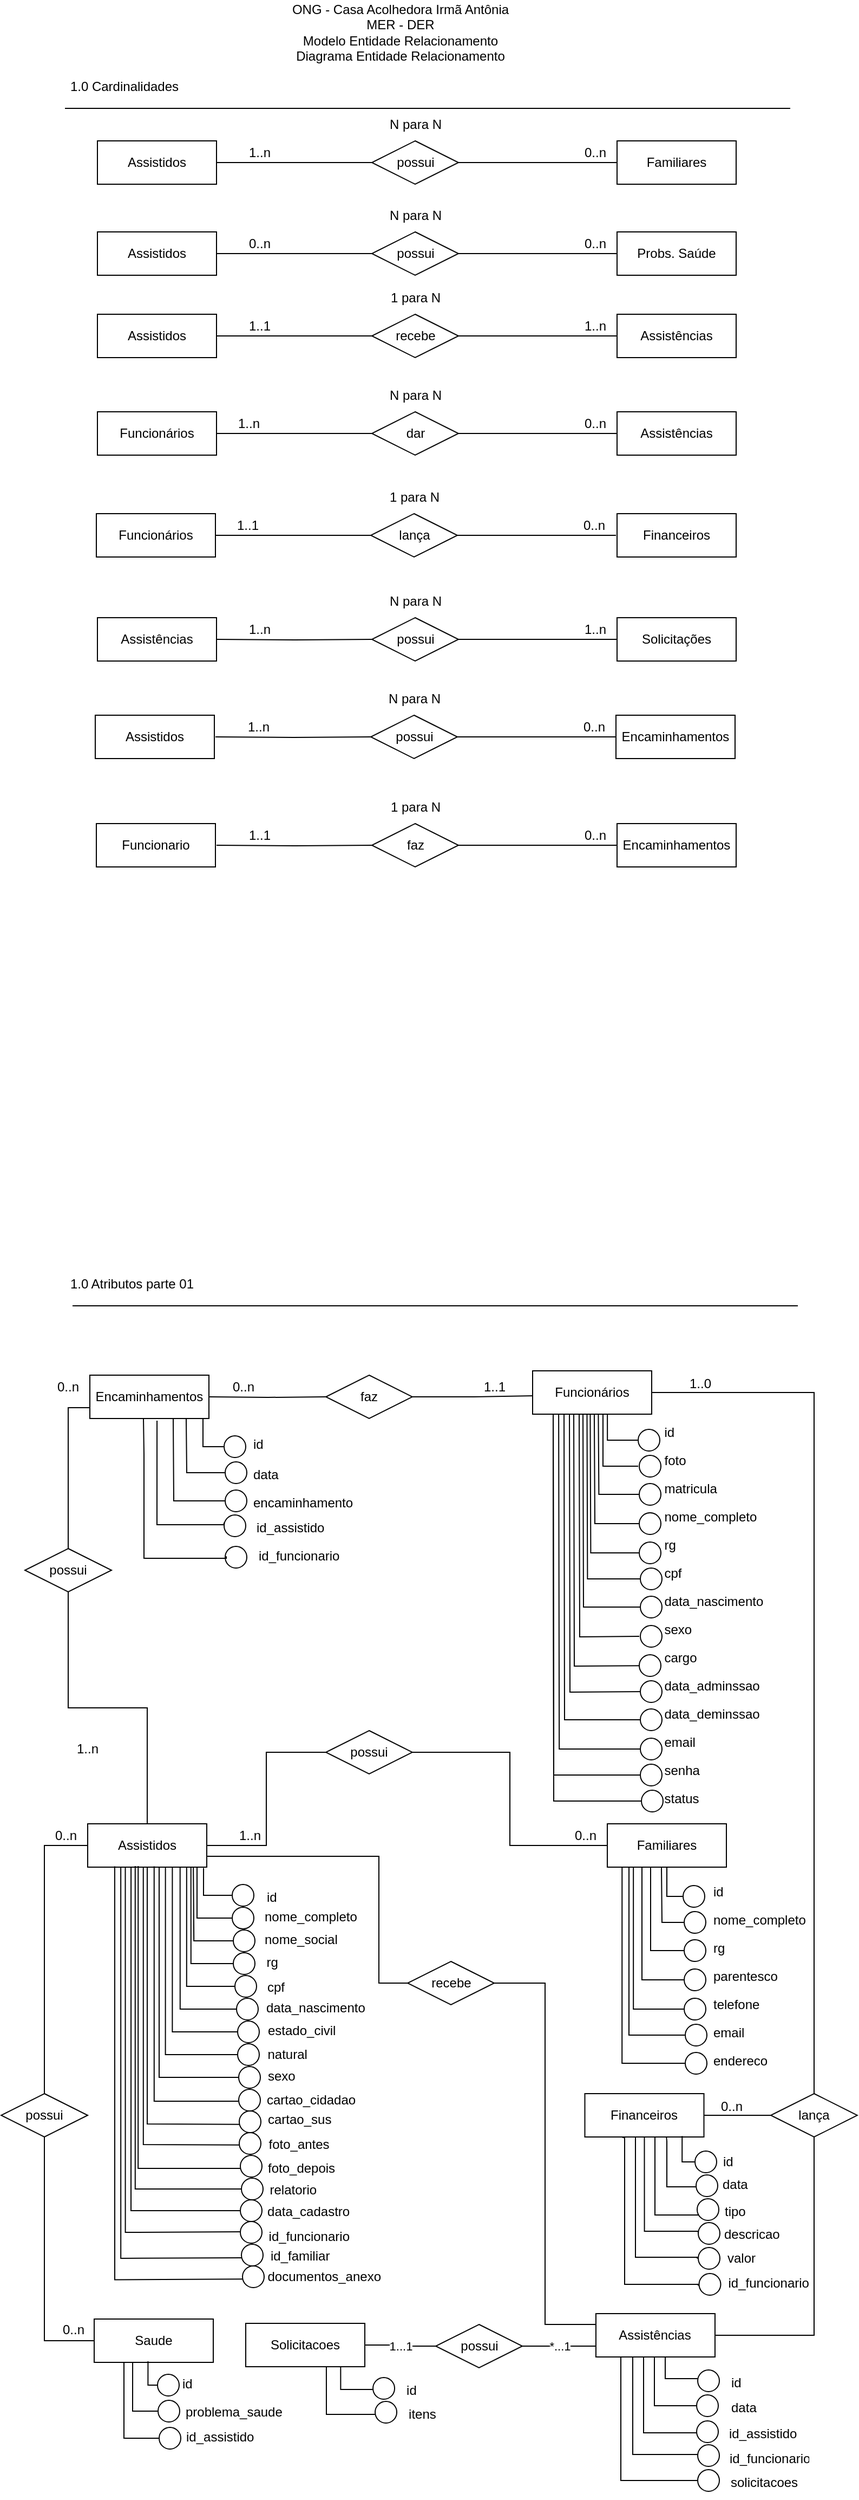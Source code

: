 <mxfile version="16.6.8" type="device"><diagram id="S5FhvtSp4Tu7_dhuNQ0R" name="Page-1"><mxGraphModel dx="1157" dy="600" grid="1" gridSize="10" guides="1" tooltips="1" connect="1" arrows="1" fold="1" page="1" pageScale="1" pageWidth="827" pageHeight="1169" math="0" shadow="0"><root><mxCell id="0"/><mxCell id="1" parent="0"/><mxCell id="Ra3XAo2cWIVGmf6u-ugd-13" style="edgeStyle=orthogonalEdgeStyle;rounded=0;orthogonalLoop=1;jettySize=auto;html=1;exitX=1;exitY=0.5;exitDx=0;exitDy=0;entryX=0;entryY=0.5;entryDx=0;entryDy=0;endArrow=none;endFill=0;" parent="1" source="Ra3XAo2cWIVGmf6u-ugd-1" target="Ra3XAo2cWIVGmf6u-ugd-12" edge="1"><mxGeometry relative="1" as="geometry"/></mxCell><mxCell id="Ra3XAo2cWIVGmf6u-ugd-1" value="Assistidos" style="rounded=0;whiteSpace=wrap;html=1;" parent="1" vertex="1"><mxGeometry x="120" y="160" width="110" height="40" as="geometry"/></mxCell><mxCell id="Ra3XAo2cWIVGmf6u-ugd-2" value="ONG - Casa Acolhedora Irmã Antônia&lt;br&gt;MER - DER&lt;br&gt;Modelo Entidade Relacionamento&lt;br&gt;Diagrama Entidade Relacionamento" style="text;html=1;strokeColor=none;fillColor=none;align=center;verticalAlign=middle;whiteSpace=wrap;rounded=0;" parent="1" vertex="1"><mxGeometry x="290" y="30" width="220" height="60" as="geometry"/></mxCell><mxCell id="Ra3XAo2cWIVGmf6u-ugd-3" value="Probs. Saúde" style="rounded=0;whiteSpace=wrap;html=1;" parent="1" vertex="1"><mxGeometry x="600" y="244" width="110" height="40" as="geometry"/></mxCell><mxCell id="Ra3XAo2cWIVGmf6u-ugd-4" value="Familiares" style="rounded=0;whiteSpace=wrap;html=1;" parent="1" vertex="1"><mxGeometry x="600" y="160" width="110" height="40" as="geometry"/></mxCell><mxCell id="Ra3XAo2cWIVGmf6u-ugd-6" value="Funcionários" style="rounded=0;whiteSpace=wrap;html=1;" parent="1" vertex="1"><mxGeometry x="120" y="410" width="110" height="40" as="geometry"/></mxCell><mxCell id="Ra3XAo2cWIVGmf6u-ugd-7" value="Financeiros" style="rounded=0;whiteSpace=wrap;html=1;" parent="1" vertex="1"><mxGeometry x="600" y="504" width="110" height="40" as="geometry"/></mxCell><mxCell id="Ra3XAo2cWIVGmf6u-ugd-8" value="Assistências" style="rounded=0;whiteSpace=wrap;html=1;" parent="1" vertex="1"><mxGeometry x="600" y="320" width="110" height="40" as="geometry"/></mxCell><mxCell id="Ra3XAo2cWIVGmf6u-ugd-9" value="Solicitações" style="rounded=0;whiteSpace=wrap;html=1;" parent="1" vertex="1"><mxGeometry x="600" y="600" width="110" height="40" as="geometry"/></mxCell><mxCell id="Ra3XAo2cWIVGmf6u-ugd-10" value="" style="endArrow=none;html=1;rounded=0;" parent="1" edge="1"><mxGeometry width="50" height="50" relative="1" as="geometry"><mxPoint x="90" y="130" as="sourcePoint"/><mxPoint x="760" y="130" as="targetPoint"/></mxGeometry></mxCell><mxCell id="Ra3XAo2cWIVGmf6u-ugd-11" value="1.0 Cardinalidades" style="text;html=1;strokeColor=none;fillColor=none;align=center;verticalAlign=middle;whiteSpace=wrap;rounded=0;" parent="1" vertex="1"><mxGeometry x="80" y="100" width="130" height="20" as="geometry"/></mxCell><mxCell id="Ra3XAo2cWIVGmf6u-ugd-14" style="edgeStyle=orthogonalEdgeStyle;rounded=0;orthogonalLoop=1;jettySize=auto;html=1;exitX=1;exitY=0.5;exitDx=0;exitDy=0;entryX=0;entryY=0.5;entryDx=0;entryDy=0;endArrow=none;endFill=0;" parent="1" source="Ra3XAo2cWIVGmf6u-ugd-12" target="Ra3XAo2cWIVGmf6u-ugd-4" edge="1"><mxGeometry relative="1" as="geometry"/></mxCell><mxCell id="Ra3XAo2cWIVGmf6u-ugd-12" value="possui" style="rhombus;whiteSpace=wrap;html=1;" parent="1" vertex="1"><mxGeometry x="373.5" y="160" width="80" height="40" as="geometry"/></mxCell><mxCell id="Ra3XAo2cWIVGmf6u-ugd-15" value="0..n" style="text;html=1;strokeColor=none;fillColor=none;align=center;verticalAlign=middle;whiteSpace=wrap;rounded=0;" parent="1" vertex="1"><mxGeometry x="550" y="156" width="60" height="30" as="geometry"/></mxCell><mxCell id="Ra3XAo2cWIVGmf6u-ugd-16" value="1..n" style="text;html=1;strokeColor=none;fillColor=none;align=center;verticalAlign=middle;whiteSpace=wrap;rounded=0;" parent="1" vertex="1"><mxGeometry x="240" y="156" width="60" height="30" as="geometry"/></mxCell><mxCell id="Ra3XAo2cWIVGmf6u-ugd-17" value="N para N" style="text;html=1;strokeColor=none;fillColor=none;align=center;verticalAlign=middle;whiteSpace=wrap;rounded=0;" parent="1" vertex="1"><mxGeometry x="384" y="130" width="60" height="30" as="geometry"/></mxCell><mxCell id="Ra3XAo2cWIVGmf6u-ugd-21" style="edgeStyle=orthogonalEdgeStyle;rounded=0;orthogonalLoop=1;jettySize=auto;html=1;exitX=1;exitY=0.5;exitDx=0;exitDy=0;entryX=0;entryY=0.5;entryDx=0;entryDy=0;endArrow=none;endFill=0;" parent="1" source="Ra3XAo2cWIVGmf6u-ugd-22" target="Ra3XAo2cWIVGmf6u-ugd-25" edge="1"><mxGeometry relative="1" as="geometry"/></mxCell><mxCell id="Ra3XAo2cWIVGmf6u-ugd-22" value="Assistidos" style="rounded=0;whiteSpace=wrap;html=1;" parent="1" vertex="1"><mxGeometry x="120" y="244" width="110" height="40" as="geometry"/></mxCell><mxCell id="Ra3XAo2cWIVGmf6u-ugd-24" style="edgeStyle=orthogonalEdgeStyle;rounded=0;orthogonalLoop=1;jettySize=auto;html=1;exitX=1;exitY=0.5;exitDx=0;exitDy=0;entryX=0;entryY=0.5;entryDx=0;entryDy=0;endArrow=none;endFill=0;" parent="1" source="Ra3XAo2cWIVGmf6u-ugd-25" edge="1"><mxGeometry relative="1" as="geometry"><mxPoint x="600" y="264" as="targetPoint"/></mxGeometry></mxCell><mxCell id="Ra3XAo2cWIVGmf6u-ugd-25" value="possui" style="rhombus;whiteSpace=wrap;html=1;" parent="1" vertex="1"><mxGeometry x="373.5" y="244" width="80" height="40" as="geometry"/></mxCell><mxCell id="Ra3XAo2cWIVGmf6u-ugd-26" value="0..n" style="text;html=1;strokeColor=none;fillColor=none;align=center;verticalAlign=middle;whiteSpace=wrap;rounded=0;" parent="1" vertex="1"><mxGeometry x="550" y="240" width="60" height="30" as="geometry"/></mxCell><mxCell id="Ra3XAo2cWIVGmf6u-ugd-27" value="0..n" style="text;html=1;strokeColor=none;fillColor=none;align=center;verticalAlign=middle;whiteSpace=wrap;rounded=0;" parent="1" vertex="1"><mxGeometry x="240" y="240" width="60" height="30" as="geometry"/></mxCell><mxCell id="Ra3XAo2cWIVGmf6u-ugd-31" style="edgeStyle=orthogonalEdgeStyle;rounded=0;orthogonalLoop=1;jettySize=auto;html=1;exitX=1;exitY=0.5;exitDx=0;exitDy=0;entryX=0;entryY=0.5;entryDx=0;entryDy=0;endArrow=none;endFill=0;" parent="1" source="Ra3XAo2cWIVGmf6u-ugd-32" target="Ra3XAo2cWIVGmf6u-ugd-34" edge="1"><mxGeometry relative="1" as="geometry"/></mxCell><mxCell id="Ra3XAo2cWIVGmf6u-ugd-32" value="Assistidos" style="rounded=0;whiteSpace=wrap;html=1;" parent="1" vertex="1"><mxGeometry x="120" y="320" width="110" height="40" as="geometry"/></mxCell><mxCell id="Ra3XAo2cWIVGmf6u-ugd-33" style="edgeStyle=orthogonalEdgeStyle;rounded=0;orthogonalLoop=1;jettySize=auto;html=1;exitX=1;exitY=0.5;exitDx=0;exitDy=0;entryX=0;entryY=0.5;entryDx=0;entryDy=0;endArrow=none;endFill=0;" parent="1" source="Ra3XAo2cWIVGmf6u-ugd-34" edge="1"><mxGeometry relative="1" as="geometry"><mxPoint x="600" y="340" as="targetPoint"/></mxGeometry></mxCell><mxCell id="Ra3XAo2cWIVGmf6u-ugd-34" value="recebe" style="rhombus;whiteSpace=wrap;html=1;" parent="1" vertex="1"><mxGeometry x="373.5" y="320" width="80" height="40" as="geometry"/></mxCell><mxCell id="Ra3XAo2cWIVGmf6u-ugd-35" value="1..n" style="text;html=1;strokeColor=none;fillColor=none;align=center;verticalAlign=middle;whiteSpace=wrap;rounded=0;" parent="1" vertex="1"><mxGeometry x="550" y="316" width="60" height="30" as="geometry"/></mxCell><mxCell id="Ra3XAo2cWIVGmf6u-ugd-36" value="1..1" style="text;html=1;strokeColor=none;fillColor=none;align=center;verticalAlign=middle;whiteSpace=wrap;rounded=0;" parent="1" vertex="1"><mxGeometry x="240" y="316" width="60" height="30" as="geometry"/></mxCell><mxCell id="Ra3XAo2cWIVGmf6u-ugd-40" value="N para N" style="text;html=1;strokeColor=none;fillColor=none;align=center;verticalAlign=middle;whiteSpace=wrap;rounded=0;" parent="1" vertex="1"><mxGeometry x="384" y="214" width="60" height="30" as="geometry"/></mxCell><mxCell id="Ra3XAo2cWIVGmf6u-ugd-41" value="1 para N" style="text;html=1;strokeColor=none;fillColor=none;align=center;verticalAlign=middle;whiteSpace=wrap;rounded=0;" parent="1" vertex="1"><mxGeometry x="384" y="290" width="60" height="30" as="geometry"/></mxCell><mxCell id="Ra3XAo2cWIVGmf6u-ugd-42" value="Assistências" style="rounded=0;whiteSpace=wrap;html=1;" parent="1" vertex="1"><mxGeometry x="600" y="410" width="110" height="40" as="geometry"/></mxCell><mxCell id="Ra3XAo2cWIVGmf6u-ugd-43" style="edgeStyle=orthogonalEdgeStyle;rounded=0;orthogonalLoop=1;jettySize=auto;html=1;entryX=0;entryY=0.5;entryDx=0;entryDy=0;endArrow=none;endFill=0;" parent="1" target="Ra3XAo2cWIVGmf6u-ugd-46" edge="1"><mxGeometry relative="1" as="geometry"><mxPoint x="230" y="420" as="sourcePoint"/><Array as="points"><mxPoint x="230" y="430"/></Array></mxGeometry></mxCell><mxCell id="Ra3XAo2cWIVGmf6u-ugd-45" style="edgeStyle=orthogonalEdgeStyle;rounded=0;orthogonalLoop=1;jettySize=auto;html=1;exitX=1;exitY=0.5;exitDx=0;exitDy=0;entryX=0;entryY=0.5;entryDx=0;entryDy=0;endArrow=none;endFill=0;" parent="1" source="Ra3XAo2cWIVGmf6u-ugd-46" edge="1"><mxGeometry relative="1" as="geometry"><mxPoint x="600" y="430" as="targetPoint"/></mxGeometry></mxCell><mxCell id="Ra3XAo2cWIVGmf6u-ugd-46" value="dar" style="rhombus;whiteSpace=wrap;html=1;" parent="1" vertex="1"><mxGeometry x="373.5" y="410" width="80" height="40" as="geometry"/></mxCell><mxCell id="Ra3XAo2cWIVGmf6u-ugd-47" value="0..n" style="text;html=1;strokeColor=none;fillColor=none;align=center;verticalAlign=middle;whiteSpace=wrap;rounded=0;" parent="1" vertex="1"><mxGeometry x="550" y="406" width="60" height="30" as="geometry"/></mxCell><mxCell id="Ra3XAo2cWIVGmf6u-ugd-48" value="1..n" style="text;html=1;strokeColor=none;fillColor=none;align=center;verticalAlign=middle;whiteSpace=wrap;rounded=0;" parent="1" vertex="1"><mxGeometry x="230" y="406" width="60" height="30" as="geometry"/></mxCell><mxCell id="Ra3XAo2cWIVGmf6u-ugd-51" value="N para N" style="text;html=1;strokeColor=none;fillColor=none;align=center;verticalAlign=middle;whiteSpace=wrap;rounded=0;" parent="1" vertex="1"><mxGeometry x="384" y="380" width="60" height="30" as="geometry"/></mxCell><mxCell id="Ra3XAo2cWIVGmf6u-ugd-54" value="Funcionários" style="rounded=0;whiteSpace=wrap;html=1;" parent="1" vertex="1"><mxGeometry x="119" y="504" width="110" height="40" as="geometry"/></mxCell><mxCell id="Ra3XAo2cWIVGmf6u-ugd-56" style="edgeStyle=orthogonalEdgeStyle;rounded=0;orthogonalLoop=1;jettySize=auto;html=1;entryX=0;entryY=0.5;entryDx=0;entryDy=0;endArrow=none;endFill=0;" parent="1" target="Ra3XAo2cWIVGmf6u-ugd-58" edge="1"><mxGeometry relative="1" as="geometry"><mxPoint x="229" y="514" as="sourcePoint"/><Array as="points"><mxPoint x="229" y="524"/></Array></mxGeometry></mxCell><mxCell id="Ra3XAo2cWIVGmf6u-ugd-57" style="edgeStyle=orthogonalEdgeStyle;rounded=0;orthogonalLoop=1;jettySize=auto;html=1;exitX=1;exitY=0.5;exitDx=0;exitDy=0;entryX=0;entryY=0.5;entryDx=0;entryDy=0;endArrow=none;endFill=0;" parent="1" source="Ra3XAo2cWIVGmf6u-ugd-58" edge="1"><mxGeometry relative="1" as="geometry"><mxPoint x="599" y="524" as="targetPoint"/></mxGeometry></mxCell><mxCell id="Ra3XAo2cWIVGmf6u-ugd-58" value="lança" style="rhombus;whiteSpace=wrap;html=1;" parent="1" vertex="1"><mxGeometry x="372.5" y="504" width="80" height="40" as="geometry"/></mxCell><mxCell id="Ra3XAo2cWIVGmf6u-ugd-59" value="0..n" style="text;html=1;strokeColor=none;fillColor=none;align=center;verticalAlign=middle;whiteSpace=wrap;rounded=0;" parent="1" vertex="1"><mxGeometry x="549" y="500" width="60" height="30" as="geometry"/></mxCell><mxCell id="Ra3XAo2cWIVGmf6u-ugd-60" value="1..1" style="text;html=1;strokeColor=none;fillColor=none;align=center;verticalAlign=middle;whiteSpace=wrap;rounded=0;" parent="1" vertex="1"><mxGeometry x="229" y="500" width="60" height="30" as="geometry"/></mxCell><mxCell id="Ra3XAo2cWIVGmf6u-ugd-61" value="1 para N" style="text;html=1;strokeColor=none;fillColor=none;align=center;verticalAlign=middle;whiteSpace=wrap;rounded=0;" parent="1" vertex="1"><mxGeometry x="382.5" y="474" width="60" height="30" as="geometry"/></mxCell><mxCell id="Ra3XAo2cWIVGmf6u-ugd-62" value="Assistências" style="rounded=0;whiteSpace=wrap;html=1;" parent="1" vertex="1"><mxGeometry x="120" y="600" width="110" height="40" as="geometry"/></mxCell><mxCell id="Ra3XAo2cWIVGmf6u-ugd-63" style="edgeStyle=orthogonalEdgeStyle;rounded=0;orthogonalLoop=1;jettySize=auto;html=1;exitX=1;exitY=0.5;exitDx=0;exitDy=0;entryX=0;entryY=0.5;entryDx=0;entryDy=0;endArrow=none;endFill=0;" parent="1" target="Ra3XAo2cWIVGmf6u-ugd-65" edge="1"><mxGeometry relative="1" as="geometry"><mxPoint x="230" y="620" as="sourcePoint"/></mxGeometry></mxCell><mxCell id="Ra3XAo2cWIVGmf6u-ugd-64" style="edgeStyle=orthogonalEdgeStyle;rounded=0;orthogonalLoop=1;jettySize=auto;html=1;exitX=1;exitY=0.5;exitDx=0;exitDy=0;entryX=0;entryY=0.5;entryDx=0;entryDy=0;endArrow=none;endFill=0;" parent="1" source="Ra3XAo2cWIVGmf6u-ugd-65" edge="1"><mxGeometry relative="1" as="geometry"><mxPoint x="600" y="620" as="targetPoint"/></mxGeometry></mxCell><mxCell id="Ra3XAo2cWIVGmf6u-ugd-65" value="possui" style="rhombus;whiteSpace=wrap;html=1;" parent="1" vertex="1"><mxGeometry x="373.5" y="600" width="80" height="40" as="geometry"/></mxCell><mxCell id="Ra3XAo2cWIVGmf6u-ugd-66" value="1..n" style="text;html=1;strokeColor=none;fillColor=none;align=center;verticalAlign=middle;whiteSpace=wrap;rounded=0;" parent="1" vertex="1"><mxGeometry x="550" y="596" width="60" height="30" as="geometry"/></mxCell><mxCell id="Ra3XAo2cWIVGmf6u-ugd-67" value="1..n" style="text;html=1;strokeColor=none;fillColor=none;align=center;verticalAlign=middle;whiteSpace=wrap;rounded=0;" parent="1" vertex="1"><mxGeometry x="240" y="596" width="60" height="30" as="geometry"/></mxCell><mxCell id="Ra3XAo2cWIVGmf6u-ugd-69" value="N para N" style="text;html=1;strokeColor=none;fillColor=none;align=center;verticalAlign=middle;whiteSpace=wrap;rounded=0;" parent="1" vertex="1"><mxGeometry x="384" y="570" width="60" height="30" as="geometry"/></mxCell><mxCell id="Ra3XAo2cWIVGmf6u-ugd-71" value="Encaminhamentos" style="rounded=0;whiteSpace=wrap;html=1;" parent="1" vertex="1"><mxGeometry x="599" y="690" width="110" height="40" as="geometry"/></mxCell><mxCell id="Ra3XAo2cWIVGmf6u-ugd-73" style="edgeStyle=orthogonalEdgeStyle;rounded=0;orthogonalLoop=1;jettySize=auto;html=1;exitX=1;exitY=0.5;exitDx=0;exitDy=0;entryX=0;entryY=0.5;entryDx=0;entryDy=0;endArrow=none;endFill=0;" parent="1" target="Ra3XAo2cWIVGmf6u-ugd-75" edge="1"><mxGeometry relative="1" as="geometry"><mxPoint x="229" y="710" as="sourcePoint"/></mxGeometry></mxCell><mxCell id="Ra3XAo2cWIVGmf6u-ugd-74" style="edgeStyle=orthogonalEdgeStyle;rounded=0;orthogonalLoop=1;jettySize=auto;html=1;exitX=1;exitY=0.5;exitDx=0;exitDy=0;entryX=0;entryY=0.5;entryDx=0;entryDy=0;endArrow=none;endFill=0;" parent="1" source="Ra3XAo2cWIVGmf6u-ugd-75" edge="1"><mxGeometry relative="1" as="geometry"><mxPoint x="599" y="710" as="targetPoint"/></mxGeometry></mxCell><mxCell id="Ra3XAo2cWIVGmf6u-ugd-75" value="possui" style="rhombus;whiteSpace=wrap;html=1;" parent="1" vertex="1"><mxGeometry x="372.5" y="690" width="80" height="40" as="geometry"/></mxCell><mxCell id="Ra3XAo2cWIVGmf6u-ugd-76" value="0..n" style="text;html=1;strokeColor=none;fillColor=none;align=center;verticalAlign=middle;whiteSpace=wrap;rounded=0;" parent="1" vertex="1"><mxGeometry x="549" y="686" width="60" height="30" as="geometry"/></mxCell><mxCell id="Ra3XAo2cWIVGmf6u-ugd-77" value="1..n" style="text;html=1;strokeColor=none;fillColor=none;align=center;verticalAlign=middle;whiteSpace=wrap;rounded=0;" parent="1" vertex="1"><mxGeometry x="239" y="686" width="60" height="30" as="geometry"/></mxCell><mxCell id="Ra3XAo2cWIVGmf6u-ugd-78" value="N para N" style="text;html=1;strokeColor=none;fillColor=none;align=center;verticalAlign=middle;whiteSpace=wrap;rounded=0;" parent="1" vertex="1"><mxGeometry x="383" y="660" width="60" height="30" as="geometry"/></mxCell><mxCell id="Ra3XAo2cWIVGmf6u-ugd-79" value="Assistidos" style="rounded=0;whiteSpace=wrap;html=1;" parent="1" vertex="1"><mxGeometry x="118" y="690" width="110" height="40" as="geometry"/></mxCell><mxCell id="Ra3XAo2cWIVGmf6u-ugd-80" style="edgeStyle=orthogonalEdgeStyle;rounded=0;orthogonalLoop=1;jettySize=auto;html=1;exitX=1;exitY=0.5;exitDx=0;exitDy=0;entryX=0;entryY=0.5;entryDx=0;entryDy=0;endArrow=none;endFill=0;" parent="1" source="Ra3XAo2cWIVGmf6u-ugd-81" target="Ra3XAo2cWIVGmf6u-ugd-91" edge="1"><mxGeometry relative="1" as="geometry"/></mxCell><mxCell id="Ra3XAo2cWIVGmf6u-ugd-81" value="Assistidos" style="rounded=0;whiteSpace=wrap;html=1;" parent="1" vertex="1"><mxGeometry x="111" y="1713" width="110" height="40" as="geometry"/></mxCell><mxCell id="Ra3XAo2cWIVGmf6u-ugd-83" value="Familiares" style="rounded=0;whiteSpace=wrap;html=1;" parent="1" vertex="1"><mxGeometry x="591" y="1713" width="110" height="40" as="geometry"/></mxCell><mxCell id="Ra3XAo2cWIVGmf6u-ugd-88" value="" style="endArrow=none;html=1;rounded=0;" parent="1" edge="1"><mxGeometry width="50" height="50" relative="1" as="geometry"><mxPoint x="97" y="1235" as="sourcePoint"/><mxPoint x="767" y="1235" as="targetPoint"/></mxGeometry></mxCell><mxCell id="Ra3XAo2cWIVGmf6u-ugd-89" value="1.0 Atributos parte 01" style="text;html=1;strokeColor=none;fillColor=none;align=center;verticalAlign=middle;whiteSpace=wrap;rounded=0;" parent="1" vertex="1"><mxGeometry x="87" y="1205" width="130" height="20" as="geometry"/></mxCell><mxCell id="Ra3XAo2cWIVGmf6u-ugd-90" style="edgeStyle=orthogonalEdgeStyle;rounded=0;orthogonalLoop=1;jettySize=auto;html=1;exitX=1;exitY=0.5;exitDx=0;exitDy=0;entryX=0;entryY=0.5;entryDx=0;entryDy=0;endArrow=none;endFill=0;" parent="1" source="Ra3XAo2cWIVGmf6u-ugd-91" target="Ra3XAo2cWIVGmf6u-ugd-83" edge="1"><mxGeometry relative="1" as="geometry"/></mxCell><mxCell id="Ra3XAo2cWIVGmf6u-ugd-91" value="possui" style="rhombus;whiteSpace=wrap;html=1;" parent="1" vertex="1"><mxGeometry x="331" y="1627" width="80" height="40" as="geometry"/></mxCell><mxCell id="Ra3XAo2cWIVGmf6u-ugd-92" value="0..n" style="text;html=1;strokeColor=none;fillColor=none;align=center;verticalAlign=middle;whiteSpace=wrap;rounded=0;" parent="1" vertex="1"><mxGeometry x="541" y="1709" width="60" height="30" as="geometry"/></mxCell><mxCell id="Ra3XAo2cWIVGmf6u-ugd-93" value="1..n" style="text;html=1;strokeColor=none;fillColor=none;align=center;verticalAlign=middle;whiteSpace=wrap;rounded=0;" parent="1" vertex="1"><mxGeometry x="231" y="1709" width="60" height="30" as="geometry"/></mxCell><mxCell id="Ra3XAo2cWIVGmf6u-ugd-213" style="edgeStyle=orthogonalEdgeStyle;rounded=0;orthogonalLoop=1;jettySize=auto;html=1;exitX=0.5;exitY=1;exitDx=0;exitDy=0;endArrow=none;endFill=0;entryX=0;entryY=0.5;entryDx=0;entryDy=0;" parent="1" source="Ra3XAo2cWIVGmf6u-ugd-98" target="ekp0BwrNMuhHIRUuAzSe-23" edge="1"><mxGeometry relative="1" as="geometry"><mxPoint x="-29.0" y="2133" as="targetPoint"/></mxGeometry></mxCell><mxCell id="Ra3XAo2cWIVGmf6u-ugd-214" style="edgeStyle=orthogonalEdgeStyle;rounded=0;orthogonalLoop=1;jettySize=auto;html=1;exitX=0.5;exitY=0;exitDx=0;exitDy=0;entryX=0;entryY=0.5;entryDx=0;entryDy=0;endArrow=none;endFill=0;" parent="1" source="Ra3XAo2cWIVGmf6u-ugd-98" target="Ra3XAo2cWIVGmf6u-ugd-81" edge="1"><mxGeometry relative="1" as="geometry"/></mxCell><mxCell id="Ra3XAo2cWIVGmf6u-ugd-98" value="possui" style="rhombus;whiteSpace=wrap;html=1;" parent="1" vertex="1"><mxGeometry x="31" y="1962" width="80" height="40" as="geometry"/></mxCell><mxCell id="Ra3XAo2cWIVGmf6u-ugd-99" value="0..n" style="text;html=1;strokeColor=none;fillColor=none;align=center;verticalAlign=middle;whiteSpace=wrap;rounded=0;" parent="1" vertex="1"><mxGeometry x="68" y="2165" width="60" height="30" as="geometry"/></mxCell><mxCell id="Ra3XAo2cWIVGmf6u-ugd-100" value="0..n" style="text;html=1;strokeColor=none;fillColor=none;align=center;verticalAlign=middle;whiteSpace=wrap;rounded=0;" parent="1" vertex="1"><mxGeometry x="61" y="1709" width="60" height="30" as="geometry"/></mxCell><mxCell id="Ra3XAo2cWIVGmf6u-ugd-223" style="edgeStyle=orthogonalEdgeStyle;rounded=0;orthogonalLoop=1;jettySize=auto;html=1;exitX=0;exitY=0.75;exitDx=0;exitDy=0;entryX=0.5;entryY=0;entryDx=0;entryDy=0;endArrow=none;endFill=0;" parent="1" source="Ra3XAo2cWIVGmf6u-ugd-130" target="Ra3XAo2cWIVGmf6u-ugd-133" edge="1"><mxGeometry relative="1" as="geometry"/></mxCell><mxCell id="Ra3XAo2cWIVGmf6u-ugd-130" value="Encaminhamentos" style="rounded=0;whiteSpace=wrap;html=1;" parent="1" vertex="1"><mxGeometry x="113" y="1299" width="110" height="40" as="geometry"/></mxCell><mxCell id="Ra3XAo2cWIVGmf6u-ugd-224" style="edgeStyle=orthogonalEdgeStyle;rounded=0;orthogonalLoop=1;jettySize=auto;html=1;exitX=0.5;exitY=1;exitDx=0;exitDy=0;entryX=0.5;entryY=0;entryDx=0;entryDy=0;endArrow=none;endFill=0;" parent="1" source="Ra3XAo2cWIVGmf6u-ugd-133" target="Ra3XAo2cWIVGmf6u-ugd-81" edge="1"><mxGeometry relative="1" as="geometry"/></mxCell><mxCell id="Ra3XAo2cWIVGmf6u-ugd-133" value="possui" style="rhombus;whiteSpace=wrap;html=1;" parent="1" vertex="1"><mxGeometry x="53" y="1459" width="80" height="40" as="geometry"/></mxCell><mxCell id="Ra3XAo2cWIVGmf6u-ugd-134" value="0..n" style="text;html=1;strokeColor=none;fillColor=none;align=center;verticalAlign=middle;whiteSpace=wrap;rounded=0;" parent="1" vertex="1"><mxGeometry x="63" y="1295" width="60" height="30" as="geometry"/></mxCell><mxCell id="Ra3XAo2cWIVGmf6u-ugd-135" value="1..n" style="text;html=1;strokeColor=none;fillColor=none;align=center;verticalAlign=middle;whiteSpace=wrap;rounded=0;" parent="1" vertex="1"><mxGeometry x="81" y="1629" width="60" height="30" as="geometry"/></mxCell><mxCell id="Ra3XAo2cWIVGmf6u-ugd-143" value="nome_completo" style="text;strokeColor=none;fillColor=none;align=left;verticalAlign=top;spacingLeft=4;spacingRight=4;overflow=hidden;rotatable=0;points=[[0,0.5],[1,0.5]];portConstraint=eastwest;" parent="1" vertex="1"><mxGeometry x="268.5" y="1785" width="102.5" height="26" as="geometry"/></mxCell><mxCell id="Ra3XAo2cWIVGmf6u-ugd-144" value="nome_social" style="text;strokeColor=none;fillColor=none;align=left;verticalAlign=top;spacingLeft=4;spacingRight=4;overflow=hidden;rotatable=0;points=[[0,0.5],[1,0.5]];portConstraint=eastwest;" parent="1" vertex="1"><mxGeometry x="268.5" y="1806" width="92.5" height="26" as="geometry"/></mxCell><mxCell id="Ra3XAo2cWIVGmf6u-ugd-145" value="rg" style="text;strokeColor=none;fillColor=none;align=left;verticalAlign=top;spacingLeft=4;spacingRight=4;overflow=hidden;rotatable=0;points=[[0,0.5],[1,0.5]];portConstraint=eastwest;" parent="1" vertex="1"><mxGeometry x="270.25" y="1827" width="72.5" height="23" as="geometry"/></mxCell><mxCell id="Ra3XAo2cWIVGmf6u-ugd-146" value="data_nascimento" style="text;strokeColor=none;fillColor=none;align=left;verticalAlign=top;spacingLeft=4;spacingRight=4;overflow=hidden;rotatable=0;points=[[0,0.5],[1,0.5]];portConstraint=eastwest;" parent="1" vertex="1"><mxGeometry x="270" y="1869" width="112.5" height="26" as="geometry"/></mxCell><mxCell id="Ra3XAo2cWIVGmf6u-ugd-147" value="estado_civil" style="text;strokeColor=none;fillColor=none;align=left;verticalAlign=top;spacingLeft=4;spacingRight=4;overflow=hidden;rotatable=0;points=[[0,0.5],[1,0.5]];portConstraint=eastwest;" parent="1" vertex="1"><mxGeometry x="271.5" y="1890" width="92.5" height="26" as="geometry"/></mxCell><mxCell id="Ra3XAo2cWIVGmf6u-ugd-148" value="cpf" style="text;strokeColor=none;fillColor=none;align=left;verticalAlign=top;spacingLeft=4;spacingRight=4;overflow=hidden;rotatable=0;points=[[0,0.5],[1,0.5]];portConstraint=eastwest;" parent="1" vertex="1"><mxGeometry x="271" y="1850" width="62.5" height="26" as="geometry"/></mxCell><mxCell id="Ra3XAo2cWIVGmf6u-ugd-149" value="natural" style="text;strokeColor=none;fillColor=none;align=left;verticalAlign=top;spacingLeft=4;spacingRight=4;overflow=hidden;rotatable=0;points=[[0,0.5],[1,0.5]];portConstraint=eastwest;" parent="1" vertex="1"><mxGeometry x="271.25" y="1912" width="62.5" height="26" as="geometry"/></mxCell><mxCell id="Ra3XAo2cWIVGmf6u-ugd-150" value="sexo" style="text;strokeColor=none;fillColor=none;align=left;verticalAlign=top;spacingLeft=4;spacingRight=4;overflow=hidden;rotatable=0;points=[[0,0.5],[1,0.5]];portConstraint=eastwest;" parent="1" vertex="1"><mxGeometry x="271.5" y="1932" width="42.5" height="26" as="geometry"/></mxCell><mxCell id="Ra3XAo2cWIVGmf6u-ugd-151" value="cartao_cidadao" style="text;strokeColor=none;fillColor=none;align=left;verticalAlign=top;spacingLeft=4;spacingRight=4;overflow=hidden;rotatable=0;points=[[0,0.5],[1,0.5]];portConstraint=eastwest;" parent="1" vertex="1"><mxGeometry x="270.5" y="1954" width="102.5" height="26" as="geometry"/></mxCell><mxCell id="Ra3XAo2cWIVGmf6u-ugd-152" value="cartao_sus" style="text;strokeColor=none;fillColor=none;align=left;verticalAlign=top;spacingLeft=4;spacingRight=4;overflow=hidden;rotatable=0;points=[[0,0.5],[1,0.5]];portConstraint=eastwest;" parent="1" vertex="1"><mxGeometry x="271.5" y="1972" width="82.5" height="26" as="geometry"/></mxCell><mxCell id="Ra3XAo2cWIVGmf6u-ugd-153" value="foto_antes" style="text;strokeColor=none;fillColor=none;align=left;verticalAlign=top;spacingLeft=4;spacingRight=4;overflow=hidden;rotatable=0;points=[[0,0.5],[1,0.5]];portConstraint=eastwest;" parent="1" vertex="1"><mxGeometry x="272.25" y="1995" width="82.5" height="26" as="geometry"/></mxCell><mxCell id="Ra3XAo2cWIVGmf6u-ugd-154" value="foto_depois" style="text;strokeColor=none;fillColor=none;align=left;verticalAlign=top;spacingLeft=4;spacingRight=4;overflow=hidden;rotatable=0;points=[[0,0.5],[1,0.5]];portConstraint=eastwest;" parent="1" vertex="1"><mxGeometry x="271.5" y="2017" width="82.5" height="26" as="geometry"/></mxCell><mxCell id="Ra3XAo2cWIVGmf6u-ugd-155" value="relatorio " style="text;strokeColor=none;fillColor=none;align=left;verticalAlign=top;spacingLeft=4;spacingRight=4;overflow=hidden;rotatable=0;points=[[0,0.5],[1,0.5]];portConstraint=eastwest;" parent="1" vertex="1"><mxGeometry x="273.25" y="2037" width="62.5" height="26" as="geometry"/></mxCell><mxCell id="Ra3XAo2cWIVGmf6u-ugd-157" value="id" style="text;strokeColor=none;fillColor=none;align=left;verticalAlign=top;spacingLeft=4;spacingRight=4;overflow=hidden;rotatable=0;points=[[0,0.5],[1,0.5]];portConstraint=eastwest;" parent="1" vertex="1"><mxGeometry x="270.5" y="1767" width="42.5" height="26" as="geometry"/></mxCell><mxCell id="Ra3XAo2cWIVGmf6u-ugd-176" style="edgeStyle=orthogonalEdgeStyle;rounded=0;orthogonalLoop=1;jettySize=auto;html=1;exitX=0;exitY=0.5;exitDx=0;exitDy=0;endArrow=none;endFill=0;entryX=0.973;entryY=1.02;entryDx=0;entryDy=0;entryPerimeter=0;" parent="1" source="Ra3XAo2cWIVGmf6u-ugd-159" target="Ra3XAo2cWIVGmf6u-ugd-81" edge="1"><mxGeometry relative="1" as="geometry"><mxPoint x="217" y="1755" as="targetPoint"/></mxGeometry></mxCell><mxCell id="Ra3XAo2cWIVGmf6u-ugd-159" value="" style="ellipse;whiteSpace=wrap;html=1;aspect=fixed;" parent="1" vertex="1"><mxGeometry x="244.5" y="1769" width="20" height="20" as="geometry"/></mxCell><mxCell id="Ra3XAo2cWIVGmf6u-ugd-177" style="edgeStyle=orthogonalEdgeStyle;rounded=0;orthogonalLoop=1;jettySize=auto;html=1;exitX=0;exitY=0.5;exitDx=0;exitDy=0;endArrow=none;endFill=0;" parent="1" edge="1" target="Ra3XAo2cWIVGmf6u-ugd-81" source="ekp0BwrNMuhHIRUuAzSe-7"><mxGeometry relative="1" as="geometry"><mxPoint x="212" y="1768" as="targetPoint"/><mxPoint x="244.5" y="1819" as="sourcePoint"/><Array as="points"><mxPoint x="212" y="1800"/></Array></mxGeometry></mxCell><mxCell id="Ra3XAo2cWIVGmf6u-ugd-160" value="" style="ellipse;whiteSpace=wrap;html=1;aspect=fixed;" parent="1" vertex="1"><mxGeometry x="245.5" y="1811" width="20" height="20" as="geometry"/></mxCell><mxCell id="Ra3XAo2cWIVGmf6u-ugd-179" style="edgeStyle=orthogonalEdgeStyle;rounded=0;orthogonalLoop=1;jettySize=auto;html=1;exitX=0;exitY=0.5;exitDx=0;exitDy=0;entryX=0.867;entryY=0.986;entryDx=0;entryDy=0;entryPerimeter=0;endArrow=none;endFill=0;" parent="1" source="Ra3XAo2cWIVGmf6u-ugd-161" target="Ra3XAo2cWIVGmf6u-ugd-81" edge="1"><mxGeometry relative="1" as="geometry"><mxPoint x="207.69" y="1767.68" as="targetPoint"/></mxGeometry></mxCell><mxCell id="Ra3XAo2cWIVGmf6u-ugd-161" value="" style="ellipse;whiteSpace=wrap;html=1;aspect=fixed;" parent="1" vertex="1"><mxGeometry x="245.5" y="1832" width="20" height="20" as="geometry"/></mxCell><mxCell id="Ra3XAo2cWIVGmf6u-ugd-180" style="edgeStyle=orthogonalEdgeStyle;rounded=0;orthogonalLoop=1;jettySize=auto;html=1;exitX=0;exitY=0.5;exitDx=0;exitDy=0;entryX=0.831;entryY=0.99;entryDx=0;entryDy=0;entryPerimeter=0;endArrow=none;endFill=0;" parent="1" source="Ra3XAo2cWIVGmf6u-ugd-162" target="Ra3XAo2cWIVGmf6u-ugd-81" edge="1"><mxGeometry relative="1" as="geometry"><mxPoint x="203.95" y="1768.8" as="targetPoint"/></mxGeometry></mxCell><mxCell id="Ra3XAo2cWIVGmf6u-ugd-162" value="" style="ellipse;whiteSpace=wrap;html=1;aspect=fixed;" parent="1" vertex="1"><mxGeometry x="247" y="1853" width="20" height="20" as="geometry"/></mxCell><mxCell id="Ra3XAo2cWIVGmf6u-ugd-181" style="edgeStyle=orthogonalEdgeStyle;rounded=0;orthogonalLoop=1;jettySize=auto;html=1;exitX=0;exitY=0.5;exitDx=0;exitDy=0;entryX=0.776;entryY=1;entryDx=0;entryDy=0;entryPerimeter=0;endArrow=none;endFill=0;" parent="1" source="Ra3XAo2cWIVGmf6u-ugd-164" target="Ra3XAo2cWIVGmf6u-ugd-81" edge="1"><mxGeometry relative="1" as="geometry"><mxPoint x="200.21" y="1768.48" as="targetPoint"/></mxGeometry></mxCell><mxCell id="Ra3XAo2cWIVGmf6u-ugd-164" value="" style="ellipse;whiteSpace=wrap;html=1;aspect=fixed;" parent="1" vertex="1"><mxGeometry x="248.5" y="1874" width="20" height="20" as="geometry"/></mxCell><mxCell id="Ra3XAo2cWIVGmf6u-ugd-182" style="edgeStyle=orthogonalEdgeStyle;rounded=0;orthogonalLoop=1;jettySize=auto;html=1;exitX=0;exitY=0.5;exitDx=0;exitDy=0;entryX=0.711;entryY=0.99;entryDx=0;entryDy=0;entryPerimeter=0;endArrow=none;endFill=0;" parent="1" source="Ra3XAo2cWIVGmf6u-ugd-165" target="Ra3XAo2cWIVGmf6u-ugd-81" edge="1"><mxGeometry relative="1" as="geometry"><mxPoint x="197.24" y="1768.4" as="targetPoint"/></mxGeometry></mxCell><mxCell id="Ra3XAo2cWIVGmf6u-ugd-165" value="" style="ellipse;whiteSpace=wrap;html=1;aspect=fixed;" parent="1" vertex="1"><mxGeometry x="249.5" y="1895" width="20" height="20" as="geometry"/></mxCell><mxCell id="Ra3XAo2cWIVGmf6u-ugd-183" style="edgeStyle=orthogonalEdgeStyle;rounded=0;orthogonalLoop=1;jettySize=auto;html=1;exitX=0;exitY=0.5;exitDx=0;exitDy=0;entryX=0.653;entryY=1.01;entryDx=0;entryDy=0;endArrow=none;endFill=0;entryPerimeter=0;" parent="1" source="Ra3XAo2cWIVGmf6u-ugd-166" target="Ra3XAo2cWIVGmf6u-ugd-81" edge="1"><mxGeometry relative="1" as="geometry"><mxPoint x="193.5" y="1768" as="targetPoint"/></mxGeometry></mxCell><mxCell id="Ra3XAo2cWIVGmf6u-ugd-166" value="" style="ellipse;whiteSpace=wrap;html=1;aspect=fixed;" parent="1" vertex="1"><mxGeometry x="249.5" y="1916" width="20" height="20" as="geometry"/></mxCell><mxCell id="Ra3XAo2cWIVGmf6u-ugd-184" style="edgeStyle=orthogonalEdgeStyle;rounded=0;orthogonalLoop=1;jettySize=auto;html=1;exitX=0;exitY=0.5;exitDx=0;exitDy=0;endArrow=none;endFill=0;" parent="1" edge="1" source="Ra3XAo2cWIVGmf6u-ugd-167"><mxGeometry relative="1" as="geometry"><mxPoint x="177" y="1755" as="targetPoint"/><mxPoint x="245.5" y="1976" as="sourcePoint"/><Array as="points"><mxPoint x="177" y="1947"/><mxPoint x="177" y="1753"/></Array></mxGeometry></mxCell><mxCell id="Ra3XAo2cWIVGmf6u-ugd-167" value="" style="ellipse;whiteSpace=wrap;html=1;aspect=fixed;" parent="1" vertex="1"><mxGeometry x="250.5" y="1937" width="20" height="20" as="geometry"/></mxCell><mxCell id="Ra3XAo2cWIVGmf6u-ugd-168" value="" style="ellipse;whiteSpace=wrap;html=1;aspect=fixed;" parent="1" vertex="1"><mxGeometry x="250.5" y="1958" width="20" height="20" as="geometry"/></mxCell><mxCell id="Ra3XAo2cWIVGmf6u-ugd-169" value="" style="ellipse;whiteSpace=wrap;html=1;aspect=fixed;" parent="1" vertex="1"><mxGeometry x="251" y="1978" width="20" height="20" as="geometry"/></mxCell><mxCell id="Ra3XAo2cWIVGmf6u-ugd-170" value="" style="ellipse;whiteSpace=wrap;html=1;aspect=fixed;" parent="1" vertex="1"><mxGeometry x="251" y="1998" width="20" height="20" as="geometry"/></mxCell><mxCell id="Ra3XAo2cWIVGmf6u-ugd-171" value="" style="ellipse;whiteSpace=wrap;html=1;aspect=fixed;" parent="1" vertex="1"><mxGeometry x="252" y="2019" width="20" height="20" as="geometry"/></mxCell><mxCell id="Ra3XAo2cWIVGmf6u-ugd-189" style="edgeStyle=orthogonalEdgeStyle;rounded=0;orthogonalLoop=1;jettySize=auto;html=1;exitX=0;exitY=0.5;exitDx=0;exitDy=0;entryX=0.399;entryY=0.974;entryDx=0;entryDy=0;endArrow=none;endFill=0;entryPerimeter=0;" parent="1" source="Ra3XAo2cWIVGmf6u-ugd-172" target="Ra3XAo2cWIVGmf6u-ugd-81" edge="1"><mxGeometry relative="1" as="geometry"><mxPoint x="166" y="1768" as="targetPoint"/></mxGeometry></mxCell><mxCell id="Ra3XAo2cWIVGmf6u-ugd-172" value="" style="ellipse;whiteSpace=wrap;html=1;aspect=fixed;" parent="1" vertex="1"><mxGeometry x="253" y="2040" width="20" height="20" as="geometry"/></mxCell><mxCell id="Ra3XAo2cWIVGmf6u-ugd-190" style="edgeStyle=orthogonalEdgeStyle;rounded=0;orthogonalLoop=1;jettySize=auto;html=1;exitX=0;exitY=0.5;exitDx=0;exitDy=0;endArrow=none;endFill=0;entryX=0.364;entryY=1.001;entryDx=0;entryDy=0;entryPerimeter=0;" parent="1" source="Ra3XAo2cWIVGmf6u-ugd-173" target="Ra3XAo2cWIVGmf6u-ugd-81" edge="1"><mxGeometry relative="1" as="geometry"><mxPoint x="117" y="1755" as="targetPoint"/></mxGeometry></mxCell><mxCell id="Ra3XAo2cWIVGmf6u-ugd-173" value="" style="ellipse;whiteSpace=wrap;html=1;aspect=fixed;" parent="1" vertex="1"><mxGeometry x="252" y="2060" width="20" height="20" as="geometry"/></mxCell><mxCell id="Ra3XAo2cWIVGmf6u-ugd-191" value="id" style="text;strokeColor=none;fillColor=none;align=left;verticalAlign=top;spacingLeft=4;spacingRight=4;overflow=hidden;rotatable=0;points=[[0,0.5],[1,0.5]];portConstraint=eastwest;" parent="1" vertex="1"><mxGeometry x="683" y="1762" width="108" height="26" as="geometry"/></mxCell><mxCell id="Ra3XAo2cWIVGmf6u-ugd-192" value="nome_completo" style="text;strokeColor=none;fillColor=none;align=left;verticalAlign=top;spacingLeft=4;spacingRight=4;overflow=hidden;rotatable=0;points=[[0,0.5],[1,0.5]];portConstraint=eastwest;" parent="1" vertex="1"><mxGeometry x="683" y="1788" width="108" height="26" as="geometry"/></mxCell><mxCell id="Ra3XAo2cWIVGmf6u-ugd-193" value="rg" style="text;strokeColor=none;fillColor=none;align=left;verticalAlign=top;spacingLeft=4;spacingRight=4;overflow=hidden;rotatable=0;points=[[0,0.5],[1,0.5]];portConstraint=eastwest;" parent="1" vertex="1"><mxGeometry x="683" y="1814" width="108" height="26" as="geometry"/></mxCell><mxCell id="Ra3XAo2cWIVGmf6u-ugd-194" value="parentesco" style="text;strokeColor=none;fillColor=none;align=left;verticalAlign=top;spacingLeft=4;spacingRight=4;overflow=hidden;rotatable=0;points=[[0,0.5],[1,0.5]];portConstraint=eastwest;" parent="1" vertex="1"><mxGeometry x="683" y="1840" width="108" height="26" as="geometry"/></mxCell><mxCell id="Ra3XAo2cWIVGmf6u-ugd-195" value="telefone" style="text;strokeColor=none;fillColor=none;align=left;verticalAlign=top;spacingLeft=4;spacingRight=4;overflow=hidden;rotatable=0;points=[[0,0.5],[1,0.5]];portConstraint=eastwest;" parent="1" vertex="1"><mxGeometry x="683" y="1866" width="108" height="26" as="geometry"/></mxCell><mxCell id="Ra3XAo2cWIVGmf6u-ugd-196" value="email" style="text;strokeColor=none;fillColor=none;align=left;verticalAlign=top;spacingLeft=4;spacingRight=4;overflow=hidden;rotatable=0;points=[[0,0.5],[1,0.5]];portConstraint=eastwest;" parent="1" vertex="1"><mxGeometry x="683" y="1892" width="108" height="26" as="geometry"/></mxCell><mxCell id="Ra3XAo2cWIVGmf6u-ugd-197" value="endereco" style="text;strokeColor=none;fillColor=none;align=left;verticalAlign=top;spacingLeft=4;spacingRight=4;overflow=hidden;rotatable=0;points=[[0,0.5],[1,0.5]];portConstraint=eastwest;" parent="1" vertex="1"><mxGeometry x="683" y="1918" width="108" height="26" as="geometry"/></mxCell><mxCell id="Ra3XAo2cWIVGmf6u-ugd-206" style="edgeStyle=orthogonalEdgeStyle;rounded=0;orthogonalLoop=1;jettySize=auto;html=1;exitX=0;exitY=0.5;exitDx=0;exitDy=0;entryX=0.5;entryY=1;entryDx=0;entryDy=0;endArrow=none;endFill=0;" parent="1" source="Ra3XAo2cWIVGmf6u-ugd-199" target="Ra3XAo2cWIVGmf6u-ugd-83" edge="1"><mxGeometry relative="1" as="geometry"/></mxCell><mxCell id="Ra3XAo2cWIVGmf6u-ugd-199" value="" style="ellipse;whiteSpace=wrap;html=1;aspect=fixed;" parent="1" vertex="1"><mxGeometry x="661" y="1770" width="20" height="20" as="geometry"/></mxCell><mxCell id="Ra3XAo2cWIVGmf6u-ugd-207" style="edgeStyle=orthogonalEdgeStyle;rounded=0;orthogonalLoop=1;jettySize=auto;html=1;exitX=0;exitY=0.5;exitDx=0;exitDy=0;endArrow=none;endFill=0;" parent="1" source="Ra3XAo2cWIVGmf6u-ugd-200" edge="1"><mxGeometry relative="1" as="geometry"><mxPoint x="641" y="1753" as="targetPoint"/></mxGeometry></mxCell><mxCell id="Ra3XAo2cWIVGmf6u-ugd-200" value="" style="ellipse;whiteSpace=wrap;html=1;aspect=fixed;" parent="1" vertex="1"><mxGeometry x="662" y="1794" width="20" height="20" as="geometry"/></mxCell><mxCell id="Ra3XAo2cWIVGmf6u-ugd-208" style="edgeStyle=orthogonalEdgeStyle;rounded=0;orthogonalLoop=1;jettySize=auto;html=1;exitX=0;exitY=0.5;exitDx=0;exitDy=0;entryX=0.25;entryY=1;entryDx=0;entryDy=0;endArrow=none;endFill=0;" parent="1" source="Ra3XAo2cWIVGmf6u-ugd-201" target="Ra3XAo2cWIVGmf6u-ugd-83" edge="1"><mxGeometry relative="1" as="geometry"><Array as="points"><mxPoint x="631" y="1830"/><mxPoint x="631" y="1753"/></Array></mxGeometry></mxCell><mxCell id="Ra3XAo2cWIVGmf6u-ugd-201" value="" style="ellipse;whiteSpace=wrap;html=1;aspect=fixed;" parent="1" vertex="1"><mxGeometry x="662" y="1820" width="20" height="20" as="geometry"/></mxCell><mxCell id="Ra3XAo2cWIVGmf6u-ugd-209" style="edgeStyle=orthogonalEdgeStyle;rounded=0;orthogonalLoop=1;jettySize=auto;html=1;exitX=0;exitY=0.5;exitDx=0;exitDy=0;endArrow=none;endFill=0;" parent="1" edge="1"><mxGeometry relative="1" as="geometry"><mxPoint x="623" y="1753" as="targetPoint"/><mxPoint x="664.0" y="1857" as="sourcePoint"/><Array as="points"><mxPoint x="623" y="1857"/></Array></mxGeometry></mxCell><mxCell id="Ra3XAo2cWIVGmf6u-ugd-202" value="" style="ellipse;whiteSpace=wrap;html=1;aspect=fixed;" parent="1" vertex="1"><mxGeometry x="662" y="1847" width="20" height="20" as="geometry"/></mxCell><mxCell id="Ra3XAo2cWIVGmf6u-ugd-210" style="edgeStyle=orthogonalEdgeStyle;rounded=0;orthogonalLoop=1;jettySize=auto;html=1;exitX=0;exitY=0.5;exitDx=0;exitDy=0;entryX=0.219;entryY=0.991;entryDx=0;entryDy=0;entryPerimeter=0;endArrow=none;endFill=0;" parent="1" source="Ra3XAo2cWIVGmf6u-ugd-203" target="Ra3XAo2cWIVGmf6u-ugd-83" edge="1"><mxGeometry relative="1" as="geometry"/></mxCell><mxCell id="Ra3XAo2cWIVGmf6u-ugd-203" value="" style="ellipse;whiteSpace=wrap;html=1;aspect=fixed;" parent="1" vertex="1"><mxGeometry x="662" y="1874" width="20" height="20" as="geometry"/></mxCell><mxCell id="Ra3XAo2cWIVGmf6u-ugd-211" style="edgeStyle=orthogonalEdgeStyle;rounded=0;orthogonalLoop=1;jettySize=auto;html=1;exitX=0;exitY=0.5;exitDx=0;exitDy=0;entryX=0.182;entryY=1;entryDx=0;entryDy=0;entryPerimeter=0;endArrow=none;endFill=0;" parent="1" source="Ra3XAo2cWIVGmf6u-ugd-204" target="Ra3XAo2cWIVGmf6u-ugd-83" edge="1"><mxGeometry relative="1" as="geometry"/></mxCell><mxCell id="Ra3XAo2cWIVGmf6u-ugd-204" value="" style="ellipse;whiteSpace=wrap;html=1;aspect=fixed;" parent="1" vertex="1"><mxGeometry x="663" y="1898" width="20" height="20" as="geometry"/></mxCell><mxCell id="Ra3XAo2cWIVGmf6u-ugd-212" style="edgeStyle=orthogonalEdgeStyle;rounded=0;orthogonalLoop=1;jettySize=auto;html=1;exitX=0;exitY=0.5;exitDx=0;exitDy=0;entryX=0.124;entryY=0.995;entryDx=0;entryDy=0;entryPerimeter=0;endArrow=none;endFill=0;" parent="1" source="Ra3XAo2cWIVGmf6u-ugd-205" target="Ra3XAo2cWIVGmf6u-ugd-83" edge="1"><mxGeometry relative="1" as="geometry"/></mxCell><mxCell id="Ra3XAo2cWIVGmf6u-ugd-205" value="" style="ellipse;whiteSpace=wrap;html=1;aspect=fixed;" parent="1" vertex="1"><mxGeometry x="663" y="1924" width="20" height="20" as="geometry"/></mxCell><mxCell id="Ra3XAo2cWIVGmf6u-ugd-225" value="id " style="text;strokeColor=none;fillColor=none;align=left;verticalAlign=top;spacingLeft=4;spacingRight=4;overflow=hidden;rotatable=0;points=[[0,0.5],[1,0.5]];portConstraint=eastwest;" parent="1" vertex="1"><mxGeometry x="258" y="1349" width="48.5" height="26" as="geometry"/></mxCell><mxCell id="Ra3XAo2cWIVGmf6u-ugd-226" value="data" style="text;strokeColor=none;fillColor=none;align=left;verticalAlign=top;spacingLeft=4;spacingRight=4;overflow=hidden;rotatable=0;points=[[0,0.5],[1,0.5]];portConstraint=eastwest;" parent="1" vertex="1"><mxGeometry x="258" y="1377" width="99" height="26" as="geometry"/></mxCell><mxCell id="Ra3XAo2cWIVGmf6u-ugd-227" value="encaminhamento" style="text;strokeColor=none;fillColor=none;align=left;verticalAlign=top;spacingLeft=4;spacingRight=4;overflow=hidden;rotatable=0;points=[[0,0.5],[1,0.5]];portConstraint=eastwest;" parent="1" vertex="1"><mxGeometry x="258" y="1403" width="109" height="26" as="geometry"/></mxCell><mxCell id="Ra3XAo2cWIVGmf6u-ugd-229" value="Encaminhamentos" style="rounded=0;whiteSpace=wrap;html=1;" parent="1" vertex="1"><mxGeometry x="600" y="790" width="110" height="40" as="geometry"/></mxCell><mxCell id="Ra3XAo2cWIVGmf6u-ugd-230" style="edgeStyle=orthogonalEdgeStyle;rounded=0;orthogonalLoop=1;jettySize=auto;html=1;exitX=1;exitY=0.5;exitDx=0;exitDy=0;entryX=0;entryY=0.5;entryDx=0;entryDy=0;endArrow=none;endFill=0;" parent="1" target="Ra3XAo2cWIVGmf6u-ugd-232" edge="1"><mxGeometry relative="1" as="geometry"><mxPoint x="230" y="810.0" as="sourcePoint"/></mxGeometry></mxCell><mxCell id="Ra3XAo2cWIVGmf6u-ugd-231" style="edgeStyle=orthogonalEdgeStyle;rounded=0;orthogonalLoop=1;jettySize=auto;html=1;exitX=1;exitY=0.5;exitDx=0;exitDy=0;entryX=0;entryY=0.5;entryDx=0;entryDy=0;endArrow=none;endFill=0;" parent="1" source="Ra3XAo2cWIVGmf6u-ugd-232" edge="1"><mxGeometry relative="1" as="geometry"><mxPoint x="600" y="810.0" as="targetPoint"/></mxGeometry></mxCell><mxCell id="Ra3XAo2cWIVGmf6u-ugd-232" value="faz" style="rhombus;whiteSpace=wrap;html=1;" parent="1" vertex="1"><mxGeometry x="373.5" y="790" width="80" height="40" as="geometry"/></mxCell><mxCell id="Ra3XAo2cWIVGmf6u-ugd-233" value="0..n" style="text;html=1;strokeColor=none;fillColor=none;align=center;verticalAlign=middle;whiteSpace=wrap;rounded=0;" parent="1" vertex="1"><mxGeometry x="550" y="786" width="60" height="30" as="geometry"/></mxCell><mxCell id="Ra3XAo2cWIVGmf6u-ugd-234" value="1..1" style="text;html=1;strokeColor=none;fillColor=none;align=center;verticalAlign=middle;whiteSpace=wrap;rounded=0;" parent="1" vertex="1"><mxGeometry x="240" y="786" width="60" height="30" as="geometry"/></mxCell><mxCell id="Ra3XAo2cWIVGmf6u-ugd-235" value="1 para N" style="text;html=1;strokeColor=none;fillColor=none;align=center;verticalAlign=middle;whiteSpace=wrap;rounded=0;" parent="1" vertex="1"><mxGeometry x="384" y="760" width="60" height="30" as="geometry"/></mxCell><mxCell id="Ra3XAo2cWIVGmf6u-ugd-236" value="Funcionario" style="rounded=0;whiteSpace=wrap;html=1;" parent="1" vertex="1"><mxGeometry x="119" y="790" width="110" height="40" as="geometry"/></mxCell><mxCell id="Ra3XAo2cWIVGmf6u-ugd-240" style="edgeStyle=orthogonalEdgeStyle;rounded=0;orthogonalLoop=1;jettySize=auto;html=1;exitX=0;exitY=0.5;exitDx=0;exitDy=0;entryX=0.75;entryY=1;entryDx=0;entryDy=0;endArrow=none;endFill=0;" parent="1" source="Ra3XAo2cWIVGmf6u-ugd-237" edge="1"><mxGeometry relative="1" as="geometry"><mxPoint x="217.5" y="1339" as="targetPoint"/></mxGeometry></mxCell><mxCell id="Ra3XAo2cWIVGmf6u-ugd-237" value="" style="ellipse;whiteSpace=wrap;html=1;aspect=fixed;" parent="1" vertex="1"><mxGeometry x="237" y="1355" width="20" height="20" as="geometry"/></mxCell><mxCell id="Ra3XAo2cWIVGmf6u-ugd-241" style="edgeStyle=orthogonalEdgeStyle;rounded=0;orthogonalLoop=1;jettySize=auto;html=1;exitX=0;exitY=0.5;exitDx=0;exitDy=0;endArrow=none;endFill=0;entryX=0.609;entryY=1;entryDx=0;entryDy=0;entryPerimeter=0;" parent="1" source="Ra3XAo2cWIVGmf6u-ugd-238" edge="1"><mxGeometry relative="1" as="geometry"><mxPoint x="201.99" y="1339" as="targetPoint"/></mxGeometry></mxCell><mxCell id="Ra3XAo2cWIVGmf6u-ugd-238" value="" style="ellipse;whiteSpace=wrap;html=1;aspect=fixed;" parent="1" vertex="1"><mxGeometry x="238" y="1379" width="20" height="20" as="geometry"/></mxCell><mxCell id="Ra3XAo2cWIVGmf6u-ugd-242" style="edgeStyle=orthogonalEdgeStyle;rounded=0;orthogonalLoop=1;jettySize=auto;html=1;exitX=0;exitY=0.5;exitDx=0;exitDy=0;entryX=0.5;entryY=1;entryDx=0;entryDy=0;endArrow=none;endFill=0;" parent="1" source="Ra3XAo2cWIVGmf6u-ugd-239" edge="1"><mxGeometry relative="1" as="geometry"><mxPoint x="190" y="1339" as="targetPoint"/></mxGeometry></mxCell><mxCell id="Ra3XAo2cWIVGmf6u-ugd-239" value="" style="ellipse;whiteSpace=wrap;html=1;aspect=fixed;" parent="1" vertex="1"><mxGeometry x="238" y="1405" width="20" height="20" as="geometry"/></mxCell><mxCell id="Ra3XAo2cWIVGmf6u-ugd-244" style="edgeStyle=orthogonalEdgeStyle;rounded=0;orthogonalLoop=1;jettySize=auto;html=1;exitX=1;exitY=0.5;exitDx=0;exitDy=0;entryX=0;entryY=0.5;entryDx=0;entryDy=0;endArrow=none;endFill=0;" parent="1" target="Ra3XAo2cWIVGmf6u-ugd-246" edge="1"><mxGeometry relative="1" as="geometry"><mxPoint x="223" y="1319.0" as="sourcePoint"/></mxGeometry></mxCell><mxCell id="Ra3XAo2cWIVGmf6u-ugd-245" style="edgeStyle=orthogonalEdgeStyle;rounded=0;orthogonalLoop=1;jettySize=auto;html=1;exitX=1;exitY=0.5;exitDx=0;exitDy=0;entryX=0;entryY=0.5;entryDx=0;entryDy=0;endArrow=none;endFill=0;" parent="1" source="Ra3XAo2cWIVGmf6u-ugd-246" edge="1"><mxGeometry relative="1" as="geometry"><mxPoint x="524.5" y="1318" as="targetPoint"/></mxGeometry></mxCell><mxCell id="Ra3XAo2cWIVGmf6u-ugd-246" value="faz" style="rhombus;whiteSpace=wrap;html=1;" parent="1" vertex="1"><mxGeometry x="331" y="1299" width="80" height="40" as="geometry"/></mxCell><mxCell id="Ra3XAo2cWIVGmf6u-ugd-247" value="0..n" style="text;html=1;strokeColor=none;fillColor=none;align=center;verticalAlign=middle;whiteSpace=wrap;rounded=0;" parent="1" vertex="1"><mxGeometry x="225" y="1295" width="60" height="30" as="geometry"/></mxCell><mxCell id="Ra3XAo2cWIVGmf6u-ugd-248" value="1..1" style="text;html=1;strokeColor=none;fillColor=none;align=center;verticalAlign=middle;whiteSpace=wrap;rounded=0;" parent="1" vertex="1"><mxGeometry x="457" y="1295" width="60" height="30" as="geometry"/></mxCell><mxCell id="Ra3XAo2cWIVGmf6u-ugd-250" value="id " style="text;strokeColor=none;fillColor=none;align=left;verticalAlign=top;spacingLeft=4;spacingRight=4;overflow=hidden;rotatable=0;points=[[0,0.5],[1,0.5]];portConstraint=eastwest;" parent="1" vertex="1"><mxGeometry x="637.75" y="1338" width="180" height="26" as="geometry"/></mxCell><mxCell id="Ra3XAo2cWIVGmf6u-ugd-251" value="foto " style="text;strokeColor=none;fillColor=none;align=left;verticalAlign=top;spacingLeft=4;spacingRight=4;overflow=hidden;rotatable=0;points=[[0,0.5],[1,0.5]];portConstraint=eastwest;" parent="1" vertex="1"><mxGeometry x="637.75" y="1364" width="180" height="26" as="geometry"/></mxCell><mxCell id="Ra3XAo2cWIVGmf6u-ugd-252" value="matricula " style="text;strokeColor=none;fillColor=none;align=left;verticalAlign=top;spacingLeft=4;spacingRight=4;overflow=hidden;rotatable=0;points=[[0,0.5],[1,0.5]];portConstraint=eastwest;" parent="1" vertex="1"><mxGeometry x="637.75" y="1390" width="180" height="26" as="geometry"/></mxCell><mxCell id="Ra3XAo2cWIVGmf6u-ugd-253" value="nome_completo" style="text;strokeColor=none;fillColor=none;align=left;verticalAlign=top;spacingLeft=4;spacingRight=4;overflow=hidden;rotatable=0;points=[[0,0.5],[1,0.5]];portConstraint=eastwest;" parent="1" vertex="1"><mxGeometry x="637.75" y="1416" width="180" height="26" as="geometry"/></mxCell><mxCell id="Ra3XAo2cWIVGmf6u-ugd-254" value="rg" style="text;strokeColor=none;fillColor=none;align=left;verticalAlign=top;spacingLeft=4;spacingRight=4;overflow=hidden;rotatable=0;points=[[0,0.5],[1,0.5]];portConstraint=eastwest;" parent="1" vertex="1"><mxGeometry x="637.75" y="1442" width="180" height="26" as="geometry"/></mxCell><mxCell id="Ra3XAo2cWIVGmf6u-ugd-255" value="cpf" style="text;strokeColor=none;fillColor=none;align=left;verticalAlign=top;spacingLeft=4;spacingRight=4;overflow=hidden;rotatable=0;points=[[0,0.5],[1,0.5]];portConstraint=eastwest;" parent="1" vertex="1"><mxGeometry x="637.75" y="1468" width="180" height="26" as="geometry"/></mxCell><mxCell id="Ra3XAo2cWIVGmf6u-ugd-256" value="data_nascimento" style="text;strokeColor=none;fillColor=none;align=left;verticalAlign=top;spacingLeft=4;spacingRight=4;overflow=hidden;rotatable=0;points=[[0,0.5],[1,0.5]];portConstraint=eastwest;" parent="1" vertex="1"><mxGeometry x="637.75" y="1494" width="180" height="26" as="geometry"/></mxCell><mxCell id="Ra3XAo2cWIVGmf6u-ugd-257" value="sexo" style="text;strokeColor=none;fillColor=none;align=left;verticalAlign=top;spacingLeft=4;spacingRight=4;overflow=hidden;rotatable=0;points=[[0,0.5],[1,0.5]];portConstraint=eastwest;" parent="1" vertex="1"><mxGeometry x="637.75" y="1520" width="180" height="26" as="geometry"/></mxCell><mxCell id="Ra3XAo2cWIVGmf6u-ugd-258" value="cargo" style="text;strokeColor=none;fillColor=none;align=left;verticalAlign=top;spacingLeft=4;spacingRight=4;overflow=hidden;rotatable=0;points=[[0,0.5],[1,0.5]];portConstraint=eastwest;" parent="1" vertex="1"><mxGeometry x="637.75" y="1546" width="180" height="26" as="geometry"/></mxCell><mxCell id="Ra3XAo2cWIVGmf6u-ugd-259" value="data_adminssao" style="text;strokeColor=none;fillColor=none;align=left;verticalAlign=top;spacingLeft=4;spacingRight=4;overflow=hidden;rotatable=0;points=[[0,0.5],[1,0.5]];portConstraint=eastwest;" parent="1" vertex="1"><mxGeometry x="637.75" y="1572" width="180" height="26" as="geometry"/></mxCell><mxCell id="Ra3XAo2cWIVGmf6u-ugd-260" value="data_deminssao" style="text;strokeColor=none;fillColor=none;align=left;verticalAlign=top;spacingLeft=4;spacingRight=4;overflow=hidden;rotatable=0;points=[[0,0.5],[1,0.5]];portConstraint=eastwest;" parent="1" vertex="1"><mxGeometry x="637.75" y="1598" width="180" height="26" as="geometry"/></mxCell><mxCell id="Ra3XAo2cWIVGmf6u-ugd-261" value="email" style="text;strokeColor=none;fillColor=none;align=left;verticalAlign=top;spacingLeft=4;spacingRight=4;overflow=hidden;rotatable=0;points=[[0,0.5],[1,0.5]];portConstraint=eastwest;" parent="1" vertex="1"><mxGeometry x="637.75" y="1624" width="180" height="26" as="geometry"/></mxCell><mxCell id="Ra3XAo2cWIVGmf6u-ugd-262" value="senha" style="text;strokeColor=none;fillColor=none;align=left;verticalAlign=top;spacingLeft=4;spacingRight=4;overflow=hidden;rotatable=0;points=[[0,0.5],[1,0.5]];portConstraint=eastwest;" parent="1" vertex="1"><mxGeometry x="637.75" y="1650" width="180" height="26" as="geometry"/></mxCell><mxCell id="Ra3XAo2cWIVGmf6u-ugd-263" value="status" style="text;strokeColor=none;fillColor=none;align=left;verticalAlign=top;spacingLeft=4;spacingRight=4;overflow=hidden;rotatable=0;points=[[0,0.5],[1,0.5]];portConstraint=eastwest;" parent="1" vertex="1"><mxGeometry x="637.75" y="1676" width="180" height="26" as="geometry"/></mxCell><mxCell id="Ra3XAo2cWIVGmf6u-ugd-351" style="edgeStyle=orthogonalEdgeStyle;rounded=0;orthogonalLoop=1;jettySize=auto;html=1;exitX=0;exitY=0.5;exitDx=0;exitDy=0;entryX=0.955;entryY=0.992;entryDx=0;entryDy=0;endArrow=none;endFill=0;entryPerimeter=0;" parent="1" source="Ra3XAo2cWIVGmf6u-ugd-352" edge="1"><mxGeometry relative="1" as="geometry"><mxPoint x="591.05" y="1331.68" as="targetPoint"/></mxGeometry></mxCell><mxCell id="Ra3XAo2cWIVGmf6u-ugd-352" value="" style="ellipse;whiteSpace=wrap;html=1;aspect=fixed;" parent="1" vertex="1"><mxGeometry x="619.5" y="1349" width="20" height="20" as="geometry"/></mxCell><mxCell id="Ra3XAo2cWIVGmf6u-ugd-353" style="edgeStyle=orthogonalEdgeStyle;rounded=0;orthogonalLoop=1;jettySize=auto;html=1;exitX=0;exitY=0.5;exitDx=0;exitDy=0;endArrow=none;endFill=0;" parent="1" edge="1"><mxGeometry relative="1" as="geometry"><mxPoint x="587" y="1332" as="targetPoint"/><mxPoint x="619.5" y="1383" as="sourcePoint"/><Array as="points"><mxPoint x="587" y="1383"/></Array></mxGeometry></mxCell><mxCell id="Ra3XAo2cWIVGmf6u-ugd-354" value="" style="ellipse;whiteSpace=wrap;html=1;aspect=fixed;" parent="1" vertex="1"><mxGeometry x="620.5" y="1373" width="20" height="20" as="geometry"/></mxCell><mxCell id="Ra3XAo2cWIVGmf6u-ugd-355" style="edgeStyle=orthogonalEdgeStyle;rounded=0;orthogonalLoop=1;jettySize=auto;html=1;exitX=0;exitY=0.5;exitDx=0;exitDy=0;entryX=0.879;entryY=0.992;entryDx=0;entryDy=0;entryPerimeter=0;endArrow=none;endFill=0;" parent="1" source="Ra3XAo2cWIVGmf6u-ugd-356" edge="1"><mxGeometry relative="1" as="geometry"><mxPoint x="582.69" y="1331.68" as="targetPoint"/></mxGeometry></mxCell><mxCell id="Ra3XAo2cWIVGmf6u-ugd-356" value="" style="ellipse;whiteSpace=wrap;html=1;aspect=fixed;" parent="1" vertex="1"><mxGeometry x="620.5" y="1399" width="20" height="20" as="geometry"/></mxCell><mxCell id="Ra3XAo2cWIVGmf6u-ugd-357" style="edgeStyle=orthogonalEdgeStyle;rounded=0;orthogonalLoop=1;jettySize=auto;html=1;exitX=0;exitY=0.5;exitDx=0;exitDy=0;entryX=0.845;entryY=1.02;entryDx=0;entryDy=0;entryPerimeter=0;endArrow=none;endFill=0;" parent="1" source="Ra3XAo2cWIVGmf6u-ugd-358" edge="1"><mxGeometry relative="1" as="geometry"><mxPoint x="578.95" y="1332.8" as="targetPoint"/></mxGeometry></mxCell><mxCell id="Ra3XAo2cWIVGmf6u-ugd-358" value="" style="ellipse;whiteSpace=wrap;html=1;aspect=fixed;" parent="1" vertex="1"><mxGeometry x="620.5" y="1426" width="20" height="20" as="geometry"/></mxCell><mxCell id="Ra3XAo2cWIVGmf6u-ugd-359" style="edgeStyle=orthogonalEdgeStyle;rounded=0;orthogonalLoop=1;jettySize=auto;html=1;exitX=0;exitY=0.5;exitDx=0;exitDy=0;entryX=0.811;entryY=1.012;entryDx=0;entryDy=0;entryPerimeter=0;endArrow=none;endFill=0;" parent="1" source="Ra3XAo2cWIVGmf6u-ugd-360" edge="1"><mxGeometry relative="1" as="geometry"><mxPoint x="575.21" y="1332.48" as="targetPoint"/></mxGeometry></mxCell><mxCell id="Ra3XAo2cWIVGmf6u-ugd-360" value="" style="ellipse;whiteSpace=wrap;html=1;aspect=fixed;" parent="1" vertex="1"><mxGeometry x="620.5" y="1453" width="20" height="20" as="geometry"/></mxCell><mxCell id="Ra3XAo2cWIVGmf6u-ugd-361" style="edgeStyle=orthogonalEdgeStyle;rounded=0;orthogonalLoop=1;jettySize=auto;html=1;exitX=0;exitY=0.5;exitDx=0;exitDy=0;entryX=0.784;entryY=1.01;entryDx=0;entryDy=0;entryPerimeter=0;endArrow=none;endFill=0;" parent="1" source="Ra3XAo2cWIVGmf6u-ugd-362" edge="1"><mxGeometry relative="1" as="geometry"><mxPoint x="572.24" y="1332.4" as="targetPoint"/></mxGeometry></mxCell><mxCell id="Ra3XAo2cWIVGmf6u-ugd-362" value="" style="ellipse;whiteSpace=wrap;html=1;aspect=fixed;" parent="1" vertex="1"><mxGeometry x="621.5" y="1477" width="20" height="20" as="geometry"/></mxCell><mxCell id="Ra3XAo2cWIVGmf6u-ugd-363" style="edgeStyle=orthogonalEdgeStyle;rounded=0;orthogonalLoop=1;jettySize=auto;html=1;exitX=0;exitY=0.5;exitDx=0;exitDy=0;entryX=0.75;entryY=1;entryDx=0;entryDy=0;endArrow=none;endFill=0;" parent="1" source="Ra3XAo2cWIVGmf6u-ugd-364" edge="1"><mxGeometry relative="1" as="geometry"><mxPoint x="568.5" y="1332" as="targetPoint"/></mxGeometry></mxCell><mxCell id="Ra3XAo2cWIVGmf6u-ugd-364" value="" style="ellipse;whiteSpace=wrap;html=1;aspect=fixed;" parent="1" vertex="1"><mxGeometry x="621.5" y="1503" width="20" height="20" as="geometry"/></mxCell><mxCell id="Ra3XAo2cWIVGmf6u-ugd-365" style="edgeStyle=orthogonalEdgeStyle;rounded=0;orthogonalLoop=1;jettySize=auto;html=1;exitX=0;exitY=0.5;exitDx=0;exitDy=0;endArrow=none;endFill=0;" parent="1" edge="1"><mxGeometry relative="1" as="geometry"><mxPoint x="565" y="1332" as="targetPoint"/><mxPoint x="620.5" y="1540" as="sourcePoint"/></mxGeometry></mxCell><mxCell id="Ra3XAo2cWIVGmf6u-ugd-366" value="" style="ellipse;whiteSpace=wrap;html=1;aspect=fixed;" parent="1" vertex="1"><mxGeometry x="621.5" y="1530" width="20" height="20" as="geometry"/></mxCell><mxCell id="Ra3XAo2cWIVGmf6u-ugd-367" style="edgeStyle=orthogonalEdgeStyle;rounded=0;orthogonalLoop=1;jettySize=auto;html=1;exitX=0;exitY=0.5;exitDx=0;exitDy=0;endArrow=none;endFill=0;" parent="1" edge="1"><mxGeometry relative="1" as="geometry"><mxPoint x="639.5" y="1567" as="sourcePoint"/><mxPoint x="560" y="1332" as="targetPoint"/></mxGeometry></mxCell><mxCell id="Ra3XAo2cWIVGmf6u-ugd-368" value="" style="ellipse;whiteSpace=wrap;html=1;aspect=fixed;" parent="1" vertex="1"><mxGeometry x="620.5" y="1557" width="20" height="20" as="geometry"/></mxCell><mxCell id="Ra3XAo2cWIVGmf6u-ugd-369" style="edgeStyle=orthogonalEdgeStyle;rounded=0;orthogonalLoop=1;jettySize=auto;html=1;exitX=0;exitY=0.5;exitDx=0;exitDy=0;entryX=0.591;entryY=0.98;entryDx=0;entryDy=0;entryPerimeter=0;endArrow=none;endFill=0;" parent="1" edge="1"><mxGeometry relative="1" as="geometry"><mxPoint x="626.5" y="1591" as="sourcePoint"/><mxPoint x="556.01" y="1331.2" as="targetPoint"/></mxGeometry></mxCell><mxCell id="Ra3XAo2cWIVGmf6u-ugd-370" value="" style="ellipse;whiteSpace=wrap;html=1;aspect=fixed;" parent="1" vertex="1"><mxGeometry x="621.5" y="1581" width="20" height="20" as="geometry"/></mxCell><mxCell id="Ra3XAo2cWIVGmf6u-ugd-371" style="edgeStyle=orthogonalEdgeStyle;rounded=0;orthogonalLoop=1;jettySize=auto;html=1;exitX=0;exitY=0.5;exitDx=0;exitDy=0;endArrow=none;endFill=0;entryX=0.591;entryY=1.07;entryDx=0;entryDy=0;entryPerimeter=0;" parent="1" source="Ra3XAo2cWIVGmf6u-ugd-372" edge="1"><mxGeometry relative="1" as="geometry"><mxPoint x="551.01" y="1334.8" as="targetPoint"/></mxGeometry></mxCell><mxCell id="Ra3XAo2cWIVGmf6u-ugd-372" value="" style="ellipse;whiteSpace=wrap;html=1;aspect=fixed;" parent="1" vertex="1"><mxGeometry x="621.5" y="1607" width="20" height="20" as="geometry"/></mxCell><mxCell id="Ra3XAo2cWIVGmf6u-ugd-373" style="edgeStyle=orthogonalEdgeStyle;rounded=0;orthogonalLoop=1;jettySize=auto;html=1;exitX=0;exitY=0.5;exitDx=0;exitDy=0;entryX=0.546;entryY=1.016;entryDx=0;entryDy=0;entryPerimeter=0;endArrow=none;endFill=0;" parent="1" source="Ra3XAo2cWIVGmf6u-ugd-374" edge="1"><mxGeometry relative="1" as="geometry"><mxPoint x="546.06" y="1332.64" as="targetPoint"/></mxGeometry></mxCell><mxCell id="Ra3XAo2cWIVGmf6u-ugd-374" value="" style="ellipse;whiteSpace=wrap;html=1;aspect=fixed;" parent="1" vertex="1"><mxGeometry x="621.5" y="1634" width="20" height="20" as="geometry"/></mxCell><mxCell id="Ra3XAo2cWIVGmf6u-ugd-375" style="edgeStyle=orthogonalEdgeStyle;rounded=0;orthogonalLoop=1;jettySize=auto;html=1;exitX=0;exitY=0.5;exitDx=0;exitDy=0;entryX=0.5;entryY=1;entryDx=0;entryDy=0;endArrow=none;endFill=0;" parent="1" source="Ra3XAo2cWIVGmf6u-ugd-376" edge="1"><mxGeometry relative="1" as="geometry"><mxPoint x="541" y="1332" as="targetPoint"/></mxGeometry></mxCell><mxCell id="Ra3XAo2cWIVGmf6u-ugd-376" value="" style="ellipse;whiteSpace=wrap;html=1;aspect=fixed;" parent="1" vertex="1"><mxGeometry x="621.5" y="1658" width="20" height="20" as="geometry"/></mxCell><mxCell id="Ra3XAo2cWIVGmf6u-ugd-377" style="edgeStyle=orthogonalEdgeStyle;rounded=0;orthogonalLoop=1;jettySize=auto;html=1;exitX=0;exitY=0.5;exitDx=0;exitDy=0;entryX=0.445;entryY=1.033;entryDx=0;entryDy=0;entryPerimeter=0;endArrow=none;endFill=0;" parent="1" source="Ra3XAo2cWIVGmf6u-ugd-378" edge="1"><mxGeometry relative="1" as="geometry"><mxPoint x="541" y="1332" as="targetPoint"/></mxGeometry></mxCell><mxCell id="Ra3XAo2cWIVGmf6u-ugd-378" value="" style="ellipse;whiteSpace=wrap;html=1;aspect=fixed;" parent="1" vertex="1"><mxGeometry x="622.5" y="1682" width="20" height="20" as="geometry"/></mxCell><mxCell id="Ra3XAo2cWIVGmf6u-ugd-380" value="Funcionários" style="rounded=0;whiteSpace=wrap;html=1;" parent="1" vertex="1"><mxGeometry x="522" y="1295" width="110" height="40" as="geometry"/></mxCell><mxCell id="Ra3XAo2cWIVGmf6u-ugd-438" value="Assistências" style="rounded=0;whiteSpace=wrap;html=1;" parent="1" vertex="1"><mxGeometry x="580.48" y="2165" width="110" height="40" as="geometry"/></mxCell><mxCell id="Ra3XAo2cWIVGmf6u-ugd-440" value="id" style="text;strokeColor=none;fillColor=none;align=left;verticalAlign=top;spacingLeft=4;spacingRight=4;overflow=hidden;rotatable=0;points=[[0,0.5],[1,0.5]];portConstraint=eastwest;" parent="1" vertex="1"><mxGeometry x="699.51" y="2215" width="46" height="26" as="geometry"/></mxCell><mxCell id="Ra3XAo2cWIVGmf6u-ugd-441" value="data" style="text;strokeColor=none;fillColor=none;align=left;verticalAlign=top;spacingLeft=4;spacingRight=4;overflow=hidden;rotatable=0;points=[[0,0.5],[1,0.5]];portConstraint=eastwest;" parent="1" vertex="1"><mxGeometry x="699.51" y="2238" width="56" height="26" as="geometry"/></mxCell><mxCell id="ekp0BwrNMuhHIRUuAzSe-93" style="edgeStyle=orthogonalEdgeStyle;rounded=0;orthogonalLoop=1;jettySize=auto;html=1;entryX=0.582;entryY=1;entryDx=0;entryDy=0;entryPerimeter=0;endArrow=none;endFill=0;startArrow=none;startFill=0;" edge="1" parent="1" source="Ra3XAo2cWIVGmf6u-ugd-443" target="Ra3XAo2cWIVGmf6u-ugd-438"><mxGeometry relative="1" as="geometry"><Array as="points"><mxPoint x="644.48" y="2225"/></Array></mxGeometry></mxCell><mxCell id="Ra3XAo2cWIVGmf6u-ugd-443" value="" style="ellipse;whiteSpace=wrap;html=1;aspect=fixed;" parent="1" vertex="1"><mxGeometry x="674.51" y="2217" width="20" height="20" as="geometry"/></mxCell><mxCell id="ekp0BwrNMuhHIRUuAzSe-96" style="edgeStyle=orthogonalEdgeStyle;rounded=0;orthogonalLoop=1;jettySize=auto;html=1;entryX=0.5;entryY=1;entryDx=0;entryDy=0;startArrow=none;startFill=0;endArrow=none;endFill=0;" edge="1" parent="1" source="Ra3XAo2cWIVGmf6u-ugd-445" target="Ra3XAo2cWIVGmf6u-ugd-438"><mxGeometry relative="1" as="geometry"><Array as="points"><mxPoint x="634.48" y="2250"/><mxPoint x="634.48" y="2205"/></Array></mxGeometry></mxCell><mxCell id="Ra3XAo2cWIVGmf6u-ugd-445" value="" style="ellipse;whiteSpace=wrap;html=1;aspect=fixed;" parent="1" vertex="1"><mxGeometry x="673.51" y="2240" width="20" height="20" as="geometry"/></mxCell><mxCell id="RxxBghgjUd4s2Mt3W4bo-1" value="id_assistido" style="text;strokeColor=none;fillColor=none;align=left;verticalAlign=top;spacingLeft=4;spacingRight=4;overflow=hidden;rotatable=0;points=[[0,0.5],[1,0.5]];portConstraint=eastwest;" parent="1" vertex="1"><mxGeometry x="261" y="1426" width="109" height="26" as="geometry"/></mxCell><mxCell id="RxxBghgjUd4s2Mt3W4bo-2" value="" style="ellipse;whiteSpace=wrap;html=1;aspect=fixed;" parent="1" vertex="1"><mxGeometry x="237" y="1428" width="20" height="20" as="geometry"/></mxCell><mxCell id="RxxBghgjUd4s2Mt3W4bo-3" style="edgeStyle=orthogonalEdgeStyle;rounded=0;orthogonalLoop=1;jettySize=auto;html=1;exitX=0;exitY=1;exitDx=0;exitDy=0;endArrow=none;endFill=0;entryX=0.364;entryY=1.05;entryDx=0;entryDy=0;entryPerimeter=0;" parent="1" edge="1"><mxGeometry relative="1" as="geometry"><mxPoint x="236.929" y="1435.071" as="sourcePoint"/><mxPoint x="175.04" y="1341" as="targetPoint"/><Array as="points"><mxPoint x="237" y="1437"/><mxPoint x="175" y="1437"/></Array></mxGeometry></mxCell><mxCell id="RxxBghgjUd4s2Mt3W4bo-4" value="id_funcionario" style="text;strokeColor=none;fillColor=none;align=left;verticalAlign=top;spacingLeft=4;spacingRight=4;overflow=hidden;rotatable=0;points=[[0,0.5],[1,0.5]];portConstraint=eastwest;" parent="1" vertex="1"><mxGeometry x="263" y="1452" width="109" height="26" as="geometry"/></mxCell><mxCell id="RxxBghgjUd4s2Mt3W4bo-5" value="" style="ellipse;whiteSpace=wrap;html=1;aspect=fixed;" parent="1" vertex="1"><mxGeometry x="238" y="1457" width="20" height="20" as="geometry"/></mxCell><mxCell id="RxxBghgjUd4s2Mt3W4bo-6" style="edgeStyle=orthogonalEdgeStyle;rounded=0;orthogonalLoop=1;jettySize=auto;html=1;exitX=0;exitY=1;exitDx=0;exitDy=0;endArrow=none;endFill=0;entryX=0.25;entryY=1;entryDx=0;entryDy=0;" parent="1" edge="1"><mxGeometry relative="1" as="geometry"><mxPoint x="238.999" y="1466.071" as="sourcePoint"/><mxPoint x="162.5" y="1339" as="targetPoint"/><Array as="points"><mxPoint x="239" y="1468"/><mxPoint x="163" y="1468"/><mxPoint x="163" y="1372"/></Array></mxGeometry></mxCell><mxCell id="ekp0BwrNMuhHIRUuAzSe-7" value="" style="ellipse;whiteSpace=wrap;html=1;aspect=fixed;" vertex="1" parent="1"><mxGeometry x="244.5" y="1790" width="20" height="20" as="geometry"/></mxCell><mxCell id="ekp0BwrNMuhHIRUuAzSe-8" style="edgeStyle=orthogonalEdgeStyle;rounded=0;orthogonalLoop=1;jettySize=auto;html=1;exitX=0;exitY=0.5;exitDx=0;exitDy=0;endArrow=none;endFill=0;entryX=0.878;entryY=1.01;entryDx=0;entryDy=0;entryPerimeter=0;" edge="1" parent="1" source="Ra3XAo2cWIVGmf6u-ugd-160"><mxGeometry relative="1" as="geometry"><mxPoint x="248.5" y="1822" as="sourcePoint"/><mxPoint x="208.58" y="1753.4" as="targetPoint"/></mxGeometry></mxCell><mxCell id="ekp0BwrNMuhHIRUuAzSe-9" value="" style="ellipse;whiteSpace=wrap;html=1;aspect=fixed;" vertex="1" parent="1"><mxGeometry x="252" y="2080" width="20" height="20" as="geometry"/></mxCell><mxCell id="ekp0BwrNMuhHIRUuAzSe-10" value="data_cadastro" style="text;strokeColor=none;fillColor=none;align=left;verticalAlign=top;spacingLeft=4;spacingRight=4;overflow=hidden;rotatable=0;points=[[0,0.5],[1,0.5]];portConstraint=eastwest;" vertex="1" parent="1"><mxGeometry x="271.03" y="2057" width="94" height="26" as="geometry"/></mxCell><mxCell id="ekp0BwrNMuhHIRUuAzSe-11" value="id_familiar" style="text;strokeColor=none;fillColor=none;align=left;verticalAlign=top;spacingLeft=4;spacingRight=4;overflow=hidden;rotatable=0;points=[[0,0.5],[1,0.5]];portConstraint=eastwest;" vertex="1" parent="1"><mxGeometry x="274" y="2098" width="116.5" height="26" as="geometry"/></mxCell><mxCell id="ekp0BwrNMuhHIRUuAzSe-12" value="id_funcionario" style="text;strokeColor=none;fillColor=none;align=left;verticalAlign=top;spacingLeft=4;spacingRight=4;overflow=hidden;rotatable=0;points=[[0,0.5],[1,0.5]];portConstraint=eastwest;" vertex="1" parent="1"><mxGeometry x="272.28" y="2080" width="94" height="26" as="geometry"/></mxCell><mxCell id="ekp0BwrNMuhHIRUuAzSe-13" value="" style="ellipse;whiteSpace=wrap;html=1;aspect=fixed;" vertex="1" parent="1"><mxGeometry x="253" y="2101" width="20" height="20" as="geometry"/></mxCell><mxCell id="ekp0BwrNMuhHIRUuAzSe-14" style="edgeStyle=orthogonalEdgeStyle;rounded=0;orthogonalLoop=1;jettySize=auto;html=1;endArrow=none;endFill=0;entryX=0.558;entryY=0.98;entryDx=0;entryDy=0;entryPerimeter=0;" edge="1" parent="1" target="Ra3XAo2cWIVGmf6u-ugd-81"><mxGeometry relative="1" as="geometry"><mxPoint x="166.17" y="1752.6" as="targetPoint"/><mxPoint x="247" y="1969" as="sourcePoint"/><Array as="points"><mxPoint x="250" y="1969"/><mxPoint x="172" y="1969"/><mxPoint x="172" y="1752"/></Array></mxGeometry></mxCell><mxCell id="ekp0BwrNMuhHIRUuAzSe-15" style="edgeStyle=orthogonalEdgeStyle;rounded=0;orthogonalLoop=1;jettySize=auto;html=1;endArrow=none;endFill=0;" edge="1" parent="1" target="Ra3XAo2cWIVGmf6u-ugd-81"><mxGeometry relative="1" as="geometry"><mxPoint x="173.38" y="1773.6" as="targetPoint"/><mxPoint x="248" y="1990.4" as="sourcePoint"/><Array as="points"><mxPoint x="251" y="1990"/><mxPoint x="166" y="1990"/></Array></mxGeometry></mxCell><mxCell id="ekp0BwrNMuhHIRUuAzSe-16" style="edgeStyle=orthogonalEdgeStyle;rounded=0;orthogonalLoop=1;jettySize=auto;html=1;endArrow=none;endFill=0;entryX=0.467;entryY=1.008;entryDx=0;entryDy=0;entryPerimeter=0;" edge="1" parent="1" target="Ra3XAo2cWIVGmf6u-ugd-81"><mxGeometry relative="1" as="geometry"><mxPoint x="165.5" y="1772" as="targetPoint"/><mxPoint x="247.5" y="2009.4" as="sourcePoint"/><Array as="points"><mxPoint x="251" y="2009"/><mxPoint x="162" y="2009"/></Array></mxGeometry></mxCell><mxCell id="ekp0BwrNMuhHIRUuAzSe-17" style="edgeStyle=orthogonalEdgeStyle;rounded=0;orthogonalLoop=1;jettySize=auto;html=1;endArrow=none;endFill=0;entryX=0.424;entryY=0.974;entryDx=0;entryDy=0;entryPerimeter=0;" edge="1" parent="1" target="Ra3XAo2cWIVGmf6u-ugd-81"><mxGeometry relative="1" as="geometry"><mxPoint x="163.37" y="1774.96" as="targetPoint"/><mxPoint x="248.5" y="2031.04" as="sourcePoint"/><Array as="points"><mxPoint x="252" y="2031"/><mxPoint x="158" y="2031"/></Array></mxGeometry></mxCell><mxCell id="ekp0BwrNMuhHIRUuAzSe-18" style="edgeStyle=orthogonalEdgeStyle;rounded=0;orthogonalLoop=1;jettySize=auto;html=1;exitX=0;exitY=0.5;exitDx=0;exitDy=0;endArrow=none;endFill=0;entryX=0.316;entryY=0.987;entryDx=0;entryDy=0;entryPerimeter=0;" edge="1" parent="1" target="Ra3XAo2cWIVGmf6u-ugd-81"><mxGeometry relative="1" as="geometry"><mxPoint x="252" y="2089.48" as="sourcePoint"/><mxPoint x="151.04" y="1772.52" as="targetPoint"/></mxGeometry></mxCell><mxCell id="ekp0BwrNMuhHIRUuAzSe-19" style="edgeStyle=orthogonalEdgeStyle;rounded=0;orthogonalLoop=1;jettySize=auto;html=1;exitX=0;exitY=0.5;exitDx=0;exitDy=0;endArrow=none;endFill=0;entryX=0.278;entryY=1.008;entryDx=0;entryDy=0;entryPerimeter=0;" edge="1" parent="1" target="Ra3XAo2cWIVGmf6u-ugd-81"><mxGeometry relative="1" as="geometry"><mxPoint x="253" y="2113.49" as="sourcePoint"/><mxPoint x="146.76" y="1776.49" as="targetPoint"/></mxGeometry></mxCell><mxCell id="ekp0BwrNMuhHIRUuAzSe-20" value="documentos_anexo" style="text;strokeColor=none;fillColor=none;align=left;verticalAlign=top;spacingLeft=4;spacingRight=4;overflow=hidden;rotatable=0;points=[[0,0.5],[1,0.5]];portConstraint=eastwest;" vertex="1" parent="1"><mxGeometry x="271.25" y="2117" width="116.5" height="26" as="geometry"/></mxCell><mxCell id="ekp0BwrNMuhHIRUuAzSe-21" value="" style="ellipse;whiteSpace=wrap;html=1;aspect=fixed;" vertex="1" parent="1"><mxGeometry x="254" y="2121" width="20" height="20" as="geometry"/></mxCell><mxCell id="ekp0BwrNMuhHIRUuAzSe-22" style="edgeStyle=orthogonalEdgeStyle;rounded=0;orthogonalLoop=1;jettySize=auto;html=1;exitX=0;exitY=0.5;exitDx=0;exitDy=0;endArrow=none;endFill=0;entryX=0.227;entryY=0.98;entryDx=0;entryDy=0;entryPerimeter=0;" edge="1" parent="1" target="Ra3XAo2cWIVGmf6u-ugd-81"><mxGeometry relative="1" as="geometry"><mxPoint x="254" y="2133.17" as="sourcePoint"/><mxPoint x="142.58" y="1773.0" as="targetPoint"/></mxGeometry></mxCell><mxCell id="ekp0BwrNMuhHIRUuAzSe-23" value="Saude" style="rounded=0;whiteSpace=wrap;html=1;" vertex="1" parent="1"><mxGeometry x="117" y="2170" width="110" height="40" as="geometry"/></mxCell><mxCell id="ekp0BwrNMuhHIRUuAzSe-24" value="id" style="text;strokeColor=none;fillColor=none;align=left;verticalAlign=top;spacingLeft=4;spacingRight=4;overflow=hidden;rotatable=0;points=[[0,0.5],[1,0.5]];portConstraint=eastwest;" vertex="1" parent="1"><mxGeometry x="192.5" y="2216" width="93" height="26" as="geometry"/></mxCell><mxCell id="ekp0BwrNMuhHIRUuAzSe-25" value="problema_saude" style="text;strokeColor=none;fillColor=none;align=left;verticalAlign=top;spacingLeft=4;spacingRight=4;overflow=hidden;rotatable=0;points=[[0,0.5],[1,0.5]];portConstraint=eastwest;" vertex="1" parent="1"><mxGeometry x="195.5" y="2242" width="109" height="26" as="geometry"/></mxCell><mxCell id="ekp0BwrNMuhHIRUuAzSe-26" style="edgeStyle=orthogonalEdgeStyle;rounded=0;orthogonalLoop=1;jettySize=auto;html=1;exitX=0;exitY=0.5;exitDx=0;exitDy=0;endArrow=none;endFill=0;entryX=0.452;entryY=0.974;entryDx=0;entryDy=0;entryPerimeter=0;" edge="1" source="ekp0BwrNMuhHIRUuAzSe-27" target="ekp0BwrNMuhHIRUuAzSe-23" parent="1"><mxGeometry relative="1" as="geometry"><mxPoint x="144" y="2216" as="targetPoint"/></mxGeometry></mxCell><mxCell id="ekp0BwrNMuhHIRUuAzSe-27" value="" style="ellipse;whiteSpace=wrap;html=1;aspect=fixed;" vertex="1" parent="1"><mxGeometry x="175.5" y="2221" width="20" height="20" as="geometry"/></mxCell><mxCell id="ekp0BwrNMuhHIRUuAzSe-34" style="rounded=0;orthogonalLoop=1;jettySize=auto;html=1;exitX=0;exitY=0.5;exitDx=0;exitDy=0;entryX=0.323;entryY=1.013;entryDx=0;entryDy=0;endArrow=none;endFill=0;edgeStyle=orthogonalEdgeStyle;entryPerimeter=0;" edge="1" parent="1" source="ekp0BwrNMuhHIRUuAzSe-29" target="ekp0BwrNMuhHIRUuAzSe-23"><mxGeometry relative="1" as="geometry"/></mxCell><mxCell id="ekp0BwrNMuhHIRUuAzSe-29" value="" style="ellipse;whiteSpace=wrap;html=1;aspect=fixed;" vertex="1" parent="1"><mxGeometry x="176" y="2245" width="20" height="20" as="geometry"/></mxCell><mxCell id="ekp0BwrNMuhHIRUuAzSe-35" value="id_assistido" style="text;strokeColor=none;fillColor=none;align=left;verticalAlign=top;spacingLeft=4;spacingRight=4;overflow=hidden;rotatable=0;points=[[0,0.5],[1,0.5]];portConstraint=eastwest;" vertex="1" parent="1"><mxGeometry x="196" y="2265" width="109" height="26" as="geometry"/></mxCell><mxCell id="ekp0BwrNMuhHIRUuAzSe-36" value="" style="ellipse;whiteSpace=wrap;html=1;aspect=fixed;" vertex="1" parent="1"><mxGeometry x="177" y="2270" width="20" height="20" as="geometry"/></mxCell><mxCell id="ekp0BwrNMuhHIRUuAzSe-37" style="rounded=0;orthogonalLoop=1;jettySize=auto;html=1;exitX=0;exitY=0.5;exitDx=0;exitDy=0;entryX=0.25;entryY=1;entryDx=0;entryDy=0;endArrow=none;endFill=0;edgeStyle=orthogonalEdgeStyle;" edge="1" source="ekp0BwrNMuhHIRUuAzSe-36" parent="1" target="ekp0BwrNMuhHIRUuAzSe-23"><mxGeometry relative="1" as="geometry"><mxPoint x="153.53" y="2235.52" as="targetPoint"/></mxGeometry></mxCell><mxCell id="ekp0BwrNMuhHIRUuAzSe-57" value="0..n" style="text;html=1;strokeColor=none;fillColor=none;align=center;verticalAlign=middle;whiteSpace=wrap;rounded=0;" vertex="1" parent="1"><mxGeometry x="676" y="1959" width="60" height="30" as="geometry"/></mxCell><mxCell id="ekp0BwrNMuhHIRUuAzSe-59" value="id" style="text;strokeColor=none;fillColor=none;align=left;verticalAlign=top;spacingLeft=4;spacingRight=4;overflow=hidden;rotatable=0;points=[[0,0.5],[1,0.5]];portConstraint=eastwest;" vertex="1" parent="1"><mxGeometry x="692" y="2011" width="51" height="26" as="geometry"/></mxCell><mxCell id="ekp0BwrNMuhHIRUuAzSe-60" value="data" style="text;strokeColor=none;fillColor=none;align=left;verticalAlign=top;spacingLeft=4;spacingRight=4;overflow=hidden;rotatable=0;points=[[0,0.5],[1,0.5]];portConstraint=eastwest;" vertex="1" parent="1"><mxGeometry x="691.5" y="2032" width="52.5" height="26" as="geometry"/></mxCell><mxCell id="ekp0BwrNMuhHIRUuAzSe-61" value="tipo " style="text;strokeColor=none;fillColor=none;align=left;verticalAlign=top;spacingLeft=4;spacingRight=4;overflow=hidden;rotatable=0;points=[[0,0.5],[1,0.5]];portConstraint=eastwest;" vertex="1" parent="1"><mxGeometry x="693.5" y="2057" width="52.5" height="26" as="geometry"/></mxCell><mxCell id="ekp0BwrNMuhHIRUuAzSe-62" value="descricao" style="text;strokeColor=none;fillColor=none;align=left;verticalAlign=top;spacingLeft=4;spacingRight=4;overflow=hidden;rotatable=0;points=[[0,0.5],[1,0.5]];portConstraint=eastwest;" vertex="1" parent="1"><mxGeometry x="693" y="2078" width="62.5" height="26" as="geometry"/></mxCell><mxCell id="ekp0BwrNMuhHIRUuAzSe-63" value="valor" style="text;strokeColor=none;fillColor=none;align=left;verticalAlign=top;spacingLeft=4;spacingRight=4;overflow=hidden;rotatable=0;points=[[0,0.5],[1,0.5]];portConstraint=eastwest;" vertex="1" parent="1"><mxGeometry x="696" y="2100" width="72.5" height="26" as="geometry"/></mxCell><mxCell id="ekp0BwrNMuhHIRUuAzSe-64" value="Financeiros" style="rounded=0;whiteSpace=wrap;html=1;" vertex="1" parent="1"><mxGeometry x="570.25" y="1962" width="110" height="40" as="geometry"/></mxCell><mxCell id="ekp0BwrNMuhHIRUuAzSe-65" style="edgeStyle=orthogonalEdgeStyle;rounded=0;orthogonalLoop=1;jettySize=auto;html=1;exitX=0;exitY=0.5;exitDx=0;exitDy=0;entryX=0.817;entryY=0.977;entryDx=0;entryDy=0;entryPerimeter=0;endArrow=none;endFill=0;" edge="1" target="ekp0BwrNMuhHIRUuAzSe-64" parent="1"><mxGeometry relative="1" as="geometry"><mxPoint x="677.25" y="2025" as="sourcePoint"/></mxGeometry></mxCell><mxCell id="ekp0BwrNMuhHIRUuAzSe-66" value="" style="ellipse;whiteSpace=wrap;html=1;aspect=fixed;" vertex="1" parent="1"><mxGeometry x="672" y="2015" width="20" height="20" as="geometry"/></mxCell><mxCell id="ekp0BwrNMuhHIRUuAzSe-67" style="edgeStyle=orthogonalEdgeStyle;rounded=0;orthogonalLoop=1;jettySize=auto;html=1;exitX=0;exitY=0.5;exitDx=0;exitDy=0;entryX=0.685;entryY=1;entryDx=0;entryDy=0;entryPerimeter=0;endArrow=none;endFill=0;" edge="1" parent="1" target="ekp0BwrNMuhHIRUuAzSe-64"><mxGeometry relative="1" as="geometry"><mxPoint x="677.25" y="2048" as="sourcePoint"/><mxPoint x="645.91" y="2006.08" as="targetPoint"/><Array as="points"><mxPoint x="646" y="2048"/><mxPoint x="646" y="2006"/><mxPoint x="646" y="2006"/></Array></mxGeometry></mxCell><mxCell id="ekp0BwrNMuhHIRUuAzSe-68" value="" style="ellipse;whiteSpace=wrap;html=1;aspect=fixed;" vertex="1" parent="1"><mxGeometry x="673" y="2037" width="20" height="20" as="geometry"/></mxCell><mxCell id="ekp0BwrNMuhHIRUuAzSe-69" style="edgeStyle=orthogonalEdgeStyle;rounded=0;orthogonalLoop=1;jettySize=auto;html=1;exitX=0;exitY=0.5;exitDx=0;exitDy=0;endArrow=none;endFill=0;" edge="1" parent="1" target="ekp0BwrNMuhHIRUuAzSe-64"><mxGeometry relative="1" as="geometry"><mxPoint x="678.25" y="2075" as="sourcePoint"/><mxPoint x="635.1" y="2005.48" as="targetPoint"/><Array as="points"><mxPoint x="678" y="2074"/><mxPoint x="635" y="2074"/></Array></mxGeometry></mxCell><mxCell id="ekp0BwrNMuhHIRUuAzSe-70" value="" style="ellipse;whiteSpace=wrap;html=1;aspect=fixed;" vertex="1" parent="1"><mxGeometry x="674" y="2059" width="20" height="20" as="geometry"/></mxCell><mxCell id="ekp0BwrNMuhHIRUuAzSe-72" value="" style="ellipse;whiteSpace=wrap;html=1;aspect=fixed;" vertex="1" parent="1"><mxGeometry x="675" y="2081" width="20" height="20" as="geometry"/></mxCell><mxCell id="ekp0BwrNMuhHIRUuAzSe-74" value="" style="ellipse;whiteSpace=wrap;html=1;aspect=fixed;" vertex="1" parent="1"><mxGeometry x="675" y="2104" width="20" height="20" as="geometry"/></mxCell><mxCell id="ekp0BwrNMuhHIRUuAzSe-75" style="edgeStyle=orthogonalEdgeStyle;rounded=0;orthogonalLoop=1;jettySize=auto;html=1;exitX=0;exitY=0.5;exitDx=0;exitDy=0;entryX=1;entryY=0.5;entryDx=0;entryDy=0;endArrow=none;endFill=0;" edge="1" source="ekp0BwrNMuhHIRUuAzSe-77" target="ekp0BwrNMuhHIRUuAzSe-64" parent="1"><mxGeometry relative="1" as="geometry"/></mxCell><mxCell id="ekp0BwrNMuhHIRUuAzSe-76" style="edgeStyle=orthogonalEdgeStyle;rounded=0;orthogonalLoop=1;jettySize=auto;html=1;endArrow=none;endFill=0;entryX=1;entryY=0.5;entryDx=0;entryDy=0;" edge="1" source="ekp0BwrNMuhHIRUuAzSe-77" parent="1" target="Ra3XAo2cWIVGmf6u-ugd-380"><mxGeometry relative="1" as="geometry"><mxPoint x="636" y="1305" as="targetPoint"/><mxPoint x="782" y="1975" as="sourcePoint"/><Array as="points"><mxPoint x="782" y="1315"/></Array></mxGeometry></mxCell><mxCell id="ekp0BwrNMuhHIRUuAzSe-108" style="edgeStyle=orthogonalEdgeStyle;rounded=0;orthogonalLoop=1;jettySize=auto;html=1;entryX=1;entryY=0.5;entryDx=0;entryDy=0;startArrow=none;startFill=0;endArrow=none;endFill=0;" edge="1" parent="1" source="ekp0BwrNMuhHIRUuAzSe-77" target="Ra3XAo2cWIVGmf6u-ugd-438"><mxGeometry relative="1" as="geometry"><Array as="points"><mxPoint x="782" y="2185"/></Array></mxGeometry></mxCell><mxCell id="ekp0BwrNMuhHIRUuAzSe-77" value="lança" style="rhombus;whiteSpace=wrap;html=1;" vertex="1" parent="1"><mxGeometry x="742" y="1962" width="80" height="40" as="geometry"/></mxCell><mxCell id="ekp0BwrNMuhHIRUuAzSe-78" value="" style="ellipse;whiteSpace=wrap;html=1;aspect=fixed;" vertex="1" parent="1"><mxGeometry x="675.75" y="2128" width="20" height="20" as="geometry"/></mxCell><mxCell id="ekp0BwrNMuhHIRUuAzSe-80" value="id_funcionario" style="text;strokeColor=none;fillColor=none;align=left;verticalAlign=top;spacingLeft=4;spacingRight=4;overflow=hidden;rotatable=0;points=[[0,0.5],[1,0.5]];portConstraint=eastwest;" vertex="1" parent="1"><mxGeometry x="696.75" y="2123" width="90" height="26" as="geometry"/></mxCell><mxCell id="ekp0BwrNMuhHIRUuAzSe-83" style="edgeStyle=orthogonalEdgeStyle;rounded=0;orthogonalLoop=1;jettySize=auto;html=1;exitX=0;exitY=0.5;exitDx=0;exitDy=0;endArrow=none;endFill=0;entryX=0.5;entryY=1;entryDx=0;entryDy=0;" edge="1" parent="1" target="ekp0BwrNMuhHIRUuAzSe-64"><mxGeometry relative="1" as="geometry"><mxPoint x="674.94" y="2090.5" as="sourcePoint"/><mxPoint x="631.69" y="2017.5" as="targetPoint"/><Array as="points"><mxPoint x="675" y="2089"/><mxPoint x="625" y="2089"/></Array></mxGeometry></mxCell><mxCell id="ekp0BwrNMuhHIRUuAzSe-84" style="edgeStyle=orthogonalEdgeStyle;rounded=0;orthogonalLoop=1;jettySize=auto;html=1;exitX=0;exitY=0.5;exitDx=0;exitDy=0;endArrow=none;endFill=0;" edge="1" parent="1" target="ekp0BwrNMuhHIRUuAzSe-64"><mxGeometry relative="1" as="geometry"><mxPoint x="674" y="2114.25" as="sourcePoint"/><mxPoint x="617" y="2005" as="targetPoint"/><Array as="points"><mxPoint x="674" y="2113"/><mxPoint x="617" y="2113"/></Array></mxGeometry></mxCell><mxCell id="ekp0BwrNMuhHIRUuAzSe-85" style="edgeStyle=orthogonalEdgeStyle;rounded=0;orthogonalLoop=1;jettySize=auto;html=1;exitX=0;exitY=0.5;exitDx=0;exitDy=0;endArrow=none;endFill=0;entryX=0.316;entryY=1.014;entryDx=0;entryDy=0;entryPerimeter=0;" edge="1" parent="1" target="ekp0BwrNMuhHIRUuAzSe-64"><mxGeometry relative="1" as="geometry"><mxPoint x="674.97" y="2139.25" as="sourcePoint"/><mxPoint x="617.97" y="2027" as="targetPoint"/><Array as="points"><mxPoint x="675" y="2138"/><mxPoint x="607" y="2138"/><mxPoint x="607" y="2003"/></Array></mxGeometry></mxCell><mxCell id="ekp0BwrNMuhHIRUuAzSe-86" value="1..0" style="text;html=1;strokeColor=none;fillColor=none;align=center;verticalAlign=middle;whiteSpace=wrap;rounded=0;" vertex="1" parent="1"><mxGeometry x="647" y="1292" width="60" height="30" as="geometry"/></mxCell><mxCell id="ekp0BwrNMuhHIRUuAzSe-87" value="id_assistido" style="text;strokeColor=none;fillColor=none;align=left;verticalAlign=top;spacingLeft=4;spacingRight=4;overflow=hidden;rotatable=0;points=[[0,0.5],[1,0.5]];portConstraint=eastwest;" vertex="1" parent="1"><mxGeometry x="697.51" y="2262" width="84.5" height="26" as="geometry"/></mxCell><mxCell id="ekp0BwrNMuhHIRUuAzSe-88" value="id_funcionario" style="text;strokeColor=none;fillColor=none;align=left;verticalAlign=top;spacingLeft=4;spacingRight=4;overflow=hidden;rotatable=0;points=[[0,0.5],[1,0.5]];portConstraint=eastwest;" vertex="1" parent="1"><mxGeometry x="698.01" y="2285" width="84.5" height="26" as="geometry"/></mxCell><mxCell id="ekp0BwrNMuhHIRUuAzSe-89" value="solicitacoes" style="text;strokeColor=none;fillColor=none;align=left;verticalAlign=top;spacingLeft=4;spacingRight=4;overflow=hidden;rotatable=0;points=[[0,0.5],[1,0.5]];portConstraint=eastwest;" vertex="1" parent="1"><mxGeometry x="699.01" y="2307" width="84.5" height="26" as="geometry"/></mxCell><mxCell id="ekp0BwrNMuhHIRUuAzSe-97" style="edgeStyle=orthogonalEdgeStyle;rounded=0;orthogonalLoop=1;jettySize=auto;html=1;entryX=0.418;entryY=1;entryDx=0;entryDy=0;startArrow=none;startFill=0;endArrow=none;endFill=0;entryPerimeter=0;" edge="1" parent="1" source="ekp0BwrNMuhHIRUuAzSe-90" target="Ra3XAo2cWIVGmf6u-ugd-438"><mxGeometry relative="1" as="geometry"><Array as="points"><mxPoint x="624.48" y="2275"/><mxPoint x="624.48" y="2205"/></Array></mxGeometry></mxCell><mxCell id="ekp0BwrNMuhHIRUuAzSe-90" value="" style="ellipse;whiteSpace=wrap;html=1;aspect=fixed;" vertex="1" parent="1"><mxGeometry x="673.51" y="2264" width="20" height="20" as="geometry"/></mxCell><mxCell id="ekp0BwrNMuhHIRUuAzSe-98" style="edgeStyle=orthogonalEdgeStyle;rounded=0;orthogonalLoop=1;jettySize=auto;html=1;entryX=0.309;entryY=1;entryDx=0;entryDy=0;startArrow=none;startFill=0;endArrow=none;endFill=0;entryPerimeter=0;" edge="1" parent="1" source="ekp0BwrNMuhHIRUuAzSe-91" target="Ra3XAo2cWIVGmf6u-ugd-438"><mxGeometry relative="1" as="geometry"><Array as="points"><mxPoint x="614.48" y="2295"/></Array></mxGeometry></mxCell><mxCell id="ekp0BwrNMuhHIRUuAzSe-91" value="" style="ellipse;whiteSpace=wrap;html=1;aspect=fixed;" vertex="1" parent="1"><mxGeometry x="674.51" y="2286" width="20" height="20" as="geometry"/></mxCell><mxCell id="ekp0BwrNMuhHIRUuAzSe-99" style="edgeStyle=orthogonalEdgeStyle;rounded=0;orthogonalLoop=1;jettySize=auto;html=1;startArrow=none;startFill=0;endArrow=none;endFill=0;" edge="1" parent="1" source="ekp0BwrNMuhHIRUuAzSe-92"><mxGeometry relative="1" as="geometry"><mxPoint x="604.48" y="2205" as="targetPoint"/><Array as="points"><mxPoint x="603.48" y="2319"/></Array></mxGeometry></mxCell><mxCell id="ekp0BwrNMuhHIRUuAzSe-92" value="" style="ellipse;whiteSpace=wrap;html=1;aspect=fixed;" vertex="1" parent="1"><mxGeometry x="674.51" y="2309" width="20" height="20" as="geometry"/></mxCell><mxCell id="ekp0BwrNMuhHIRUuAzSe-116" style="edgeStyle=orthogonalEdgeStyle;rounded=0;orthogonalLoop=1;jettySize=auto;html=1;entryX=0;entryY=0.5;entryDx=0;entryDy=0;startArrow=none;startFill=0;endArrow=none;endFill=0;" edge="1" parent="1" source="ekp0BwrNMuhHIRUuAzSe-100" target="ekp0BwrNMuhHIRUuAzSe-114"><mxGeometry relative="1" as="geometry"/></mxCell><mxCell id="ekp0BwrNMuhHIRUuAzSe-117" value="1...1" style="edgeStyle=orthogonalEdgeStyle;rounded=0;orthogonalLoop=1;jettySize=auto;html=1;startArrow=none;startFill=0;endArrow=none;endFill=0;" edge="1" parent="1" source="ekp0BwrNMuhHIRUuAzSe-100" target="ekp0BwrNMuhHIRUuAzSe-114"><mxGeometry relative="1" as="geometry"/></mxCell><mxCell id="ekp0BwrNMuhHIRUuAzSe-100" value="Solicitacoes" style="rounded=0;whiteSpace=wrap;html=1;" vertex="1" parent="1"><mxGeometry x="257" y="2174" width="110" height="40" as="geometry"/></mxCell><mxCell id="ekp0BwrNMuhHIRUuAzSe-101" style="edgeStyle=orthogonalEdgeStyle;rounded=0;orthogonalLoop=1;jettySize=auto;html=1;entryX=0.797;entryY=1;entryDx=0;entryDy=0;entryPerimeter=0;endArrow=none;endFill=0;startArrow=none;startFill=0;" edge="1" parent="1" target="ekp0BwrNMuhHIRUuAzSe-100"><mxGeometry relative="1" as="geometry"><mxPoint x="374.732" y="2235" as="sourcePoint"/><mxPoint x="344.52" y="2215" as="targetPoint"/><Array as="points"><mxPoint x="344.5" y="2235"/></Array></mxGeometry></mxCell><mxCell id="ekp0BwrNMuhHIRUuAzSe-102" value="" style="ellipse;whiteSpace=wrap;html=1;aspect=fixed;" vertex="1" parent="1"><mxGeometry x="374.53" y="2224" width="20" height="20" as="geometry"/></mxCell><mxCell id="ekp0BwrNMuhHIRUuAzSe-103" value="id" style="text;strokeColor=none;fillColor=none;align=left;verticalAlign=top;spacingLeft=4;spacingRight=4;overflow=hidden;rotatable=0;points=[[0,0.5],[1,0.5]];portConstraint=eastwest;" vertex="1" parent="1"><mxGeometry x="399.53" y="2222" width="46" height="26" as="geometry"/></mxCell><mxCell id="ekp0BwrNMuhHIRUuAzSe-104" style="edgeStyle=orthogonalEdgeStyle;rounded=0;orthogonalLoop=1;jettySize=auto;html=1;endArrow=none;endFill=0;startArrow=none;startFill=0;entryX=0.677;entryY=1;entryDx=0;entryDy=0;entryPerimeter=0;" edge="1" parent="1" target="ekp0BwrNMuhHIRUuAzSe-100"><mxGeometry relative="1" as="geometry"><mxPoint x="376.732" y="2258" as="sourcePoint"/><mxPoint x="331.5" y="2217" as="targetPoint"/><Array as="points"><mxPoint x="331.5" y="2258"/></Array></mxGeometry></mxCell><mxCell id="ekp0BwrNMuhHIRUuAzSe-105" value="" style="ellipse;whiteSpace=wrap;html=1;aspect=fixed;" vertex="1" parent="1"><mxGeometry x="376.53" y="2246" width="20" height="20" as="geometry"/></mxCell><mxCell id="ekp0BwrNMuhHIRUuAzSe-106" value="itens" style="text;strokeColor=none;fillColor=none;align=left;verticalAlign=top;spacingLeft=4;spacingRight=4;overflow=hidden;rotatable=0;points=[[0,0.5],[1,0.5]];portConstraint=eastwest;" vertex="1" parent="1"><mxGeometry x="401.53" y="2244" width="46" height="26" as="geometry"/></mxCell><mxCell id="ekp0BwrNMuhHIRUuAzSe-110" style="edgeStyle=orthogonalEdgeStyle;rounded=0;orthogonalLoop=1;jettySize=auto;html=1;entryX=1;entryY=0.75;entryDx=0;entryDy=0;startArrow=none;startFill=0;endArrow=none;endFill=0;" edge="1" parent="1" source="ekp0BwrNMuhHIRUuAzSe-109" target="Ra3XAo2cWIVGmf6u-ugd-81"><mxGeometry relative="1" as="geometry"><Array as="points"><mxPoint x="380" y="1860"/><mxPoint x="380" y="1743"/></Array></mxGeometry></mxCell><mxCell id="ekp0BwrNMuhHIRUuAzSe-112" style="edgeStyle=orthogonalEdgeStyle;rounded=0;orthogonalLoop=1;jettySize=auto;html=1;entryX=0;entryY=0.25;entryDx=0;entryDy=0;startArrow=none;startFill=0;endArrow=none;endFill=0;" edge="1" parent="1" source="ekp0BwrNMuhHIRUuAzSe-109" target="Ra3XAo2cWIVGmf6u-ugd-438"><mxGeometry relative="1" as="geometry"/></mxCell><mxCell id="ekp0BwrNMuhHIRUuAzSe-109" value="recebe" style="rhombus;whiteSpace=wrap;html=1;" vertex="1" parent="1"><mxGeometry x="406.53" y="1840" width="80" height="40" as="geometry"/></mxCell><mxCell id="ekp0BwrNMuhHIRUuAzSe-115" value="*...1" style="edgeStyle=orthogonalEdgeStyle;rounded=0;orthogonalLoop=1;jettySize=auto;html=1;entryX=0;entryY=0.75;entryDx=0;entryDy=0;startArrow=none;startFill=0;endArrow=none;endFill=0;" edge="1" parent="1" source="ekp0BwrNMuhHIRUuAzSe-114" target="Ra3XAo2cWIVGmf6u-ugd-438"><mxGeometry relative="1" as="geometry"/></mxCell><mxCell id="ekp0BwrNMuhHIRUuAzSe-114" value="possui" style="rhombus;whiteSpace=wrap;html=1;" vertex="1" parent="1"><mxGeometry x="432.5" y="2175" width="80" height="40" as="geometry"/></mxCell></root></mxGraphModel></diagram></mxfile>